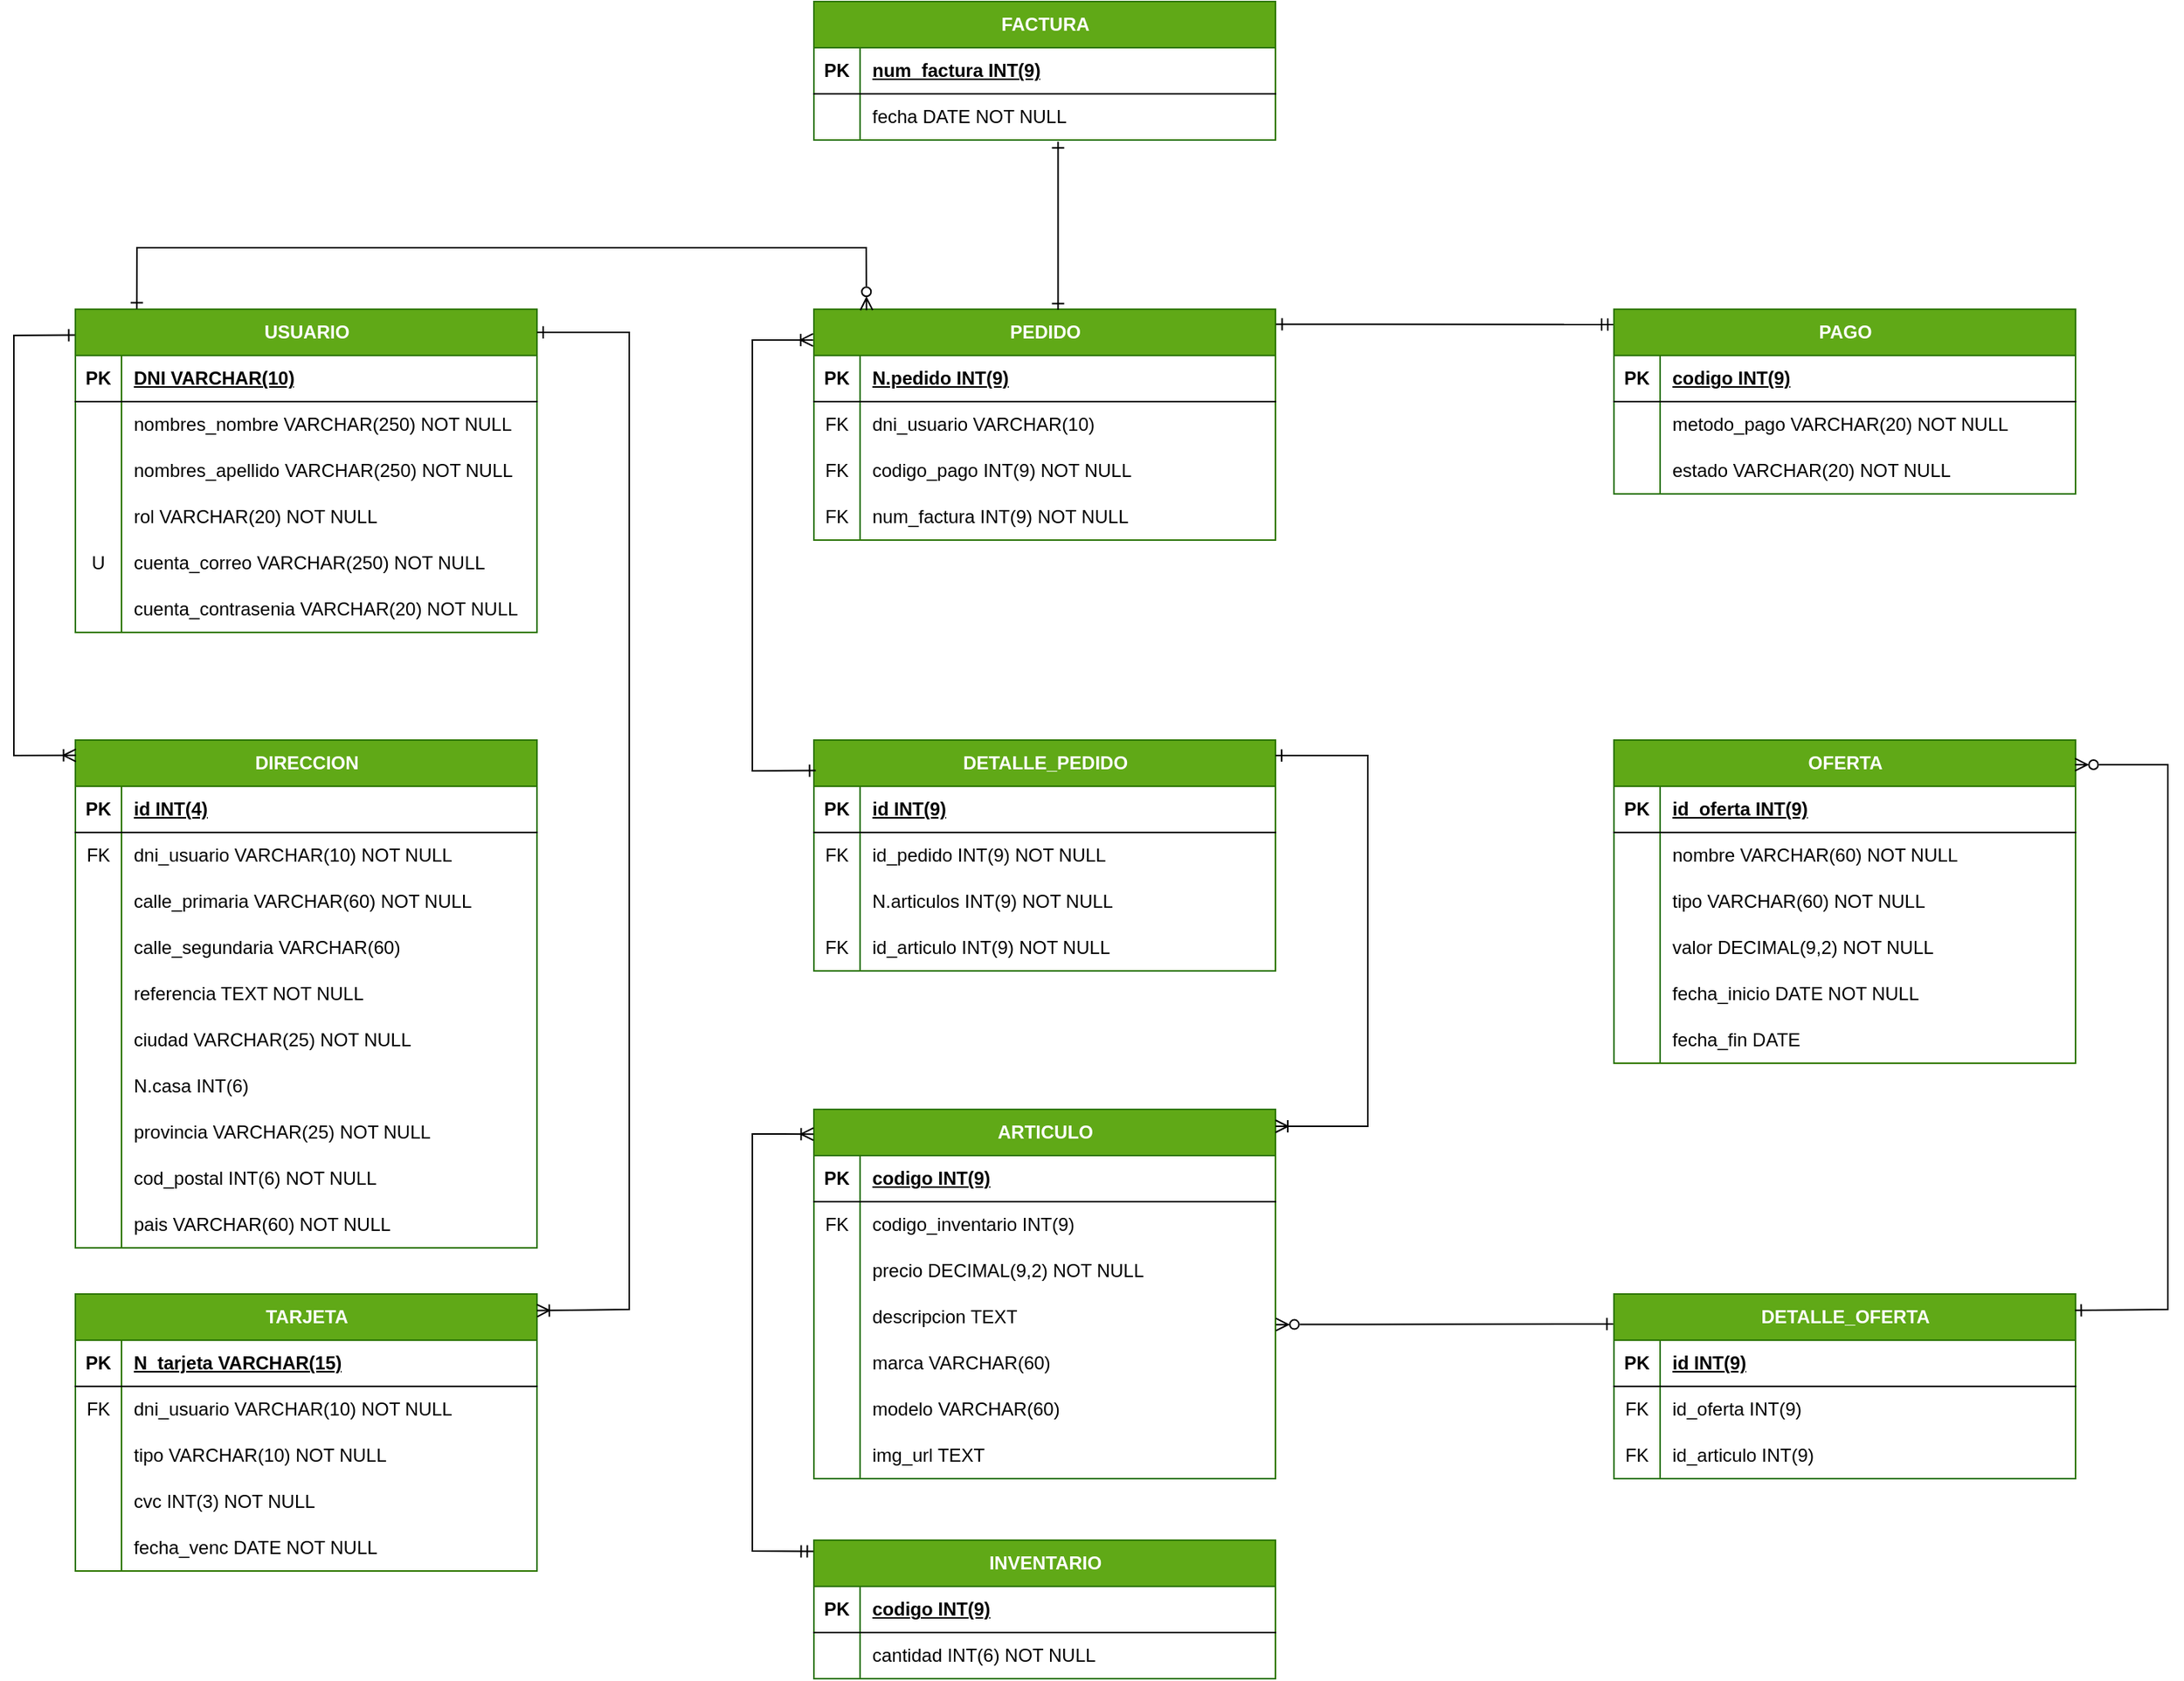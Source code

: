 <mxfile version="25.0.2">
  <diagram name="Página-1" id="4tjzcl8b31vcFAdzVoLT">
    <mxGraphModel dx="473" dy="848" grid="0" gridSize="10" guides="1" tooltips="1" connect="1" arrows="1" fold="1" page="0" pageScale="1" pageWidth="827" pageHeight="1169" math="0" shadow="0">
      <root>
        <mxCell id="0" />
        <mxCell id="1" parent="0" />
        <mxCell id="NopwZ5FgJAuz48SMtdm1-2" value="USUARIO" style="shape=table;startSize=30;container=1;collapsible=1;childLayout=tableLayout;fixedRows=1;rowLines=0;fontStyle=1;align=center;resizeLast=1;html=1;fillColor=#60a917;fontColor=#ffffff;strokeColor=#2D7600;" parent="1" vertex="1">
          <mxGeometry x="80" y="80" width="300" height="210" as="geometry" />
        </mxCell>
        <mxCell id="NopwZ5FgJAuz48SMtdm1-3" value="" style="shape=tableRow;horizontal=0;startSize=0;swimlaneHead=0;swimlaneBody=0;fillColor=none;collapsible=0;dropTarget=0;points=[[0,0.5],[1,0.5]];portConstraint=eastwest;top=0;left=0;right=0;bottom=1;" parent="NopwZ5FgJAuz48SMtdm1-2" vertex="1">
          <mxGeometry y="30" width="300" height="30" as="geometry" />
        </mxCell>
        <mxCell id="NopwZ5FgJAuz48SMtdm1-4" value="PK" style="shape=partialRectangle;connectable=0;fillColor=none;top=0;left=0;bottom=0;right=0;fontStyle=1;overflow=hidden;whiteSpace=wrap;html=1;" parent="NopwZ5FgJAuz48SMtdm1-3" vertex="1">
          <mxGeometry width="30" height="30" as="geometry">
            <mxRectangle width="30" height="30" as="alternateBounds" />
          </mxGeometry>
        </mxCell>
        <mxCell id="NopwZ5FgJAuz48SMtdm1-5" value="DNI VARCHAR(10)" style="shape=partialRectangle;connectable=0;fillColor=none;top=0;left=0;bottom=0;right=0;align=left;spacingLeft=6;fontStyle=5;overflow=hidden;whiteSpace=wrap;html=1;" parent="NopwZ5FgJAuz48SMtdm1-3" vertex="1">
          <mxGeometry x="30" width="270" height="30" as="geometry">
            <mxRectangle width="270" height="30" as="alternateBounds" />
          </mxGeometry>
        </mxCell>
        <mxCell id="NopwZ5FgJAuz48SMtdm1-6" value="" style="shape=tableRow;horizontal=0;startSize=0;swimlaneHead=0;swimlaneBody=0;fillColor=none;collapsible=0;dropTarget=0;points=[[0,0.5],[1,0.5]];portConstraint=eastwest;top=0;left=0;right=0;bottom=0;" parent="NopwZ5FgJAuz48SMtdm1-2" vertex="1">
          <mxGeometry y="60" width="300" height="30" as="geometry" />
        </mxCell>
        <mxCell id="NopwZ5FgJAuz48SMtdm1-7" value="" style="shape=partialRectangle;connectable=0;fillColor=none;top=0;left=0;bottom=0;right=0;editable=1;overflow=hidden;whiteSpace=wrap;html=1;" parent="NopwZ5FgJAuz48SMtdm1-6" vertex="1">
          <mxGeometry width="30" height="30" as="geometry">
            <mxRectangle width="30" height="30" as="alternateBounds" />
          </mxGeometry>
        </mxCell>
        <mxCell id="NopwZ5FgJAuz48SMtdm1-8" value="nombres_nombre VARCHAR(250) NOT NULL" style="shape=partialRectangle;connectable=0;fillColor=none;top=0;left=0;bottom=0;right=0;align=left;spacingLeft=6;overflow=hidden;whiteSpace=wrap;html=1;" parent="NopwZ5FgJAuz48SMtdm1-6" vertex="1">
          <mxGeometry x="30" width="270" height="30" as="geometry">
            <mxRectangle width="270" height="30" as="alternateBounds" />
          </mxGeometry>
        </mxCell>
        <mxCell id="NopwZ5FgJAuz48SMtdm1-9" value="" style="shape=tableRow;horizontal=0;startSize=0;swimlaneHead=0;swimlaneBody=0;fillColor=none;collapsible=0;dropTarget=0;points=[[0,0.5],[1,0.5]];portConstraint=eastwest;top=0;left=0;right=0;bottom=0;" parent="NopwZ5FgJAuz48SMtdm1-2" vertex="1">
          <mxGeometry y="90" width="300" height="30" as="geometry" />
        </mxCell>
        <mxCell id="NopwZ5FgJAuz48SMtdm1-10" value="" style="shape=partialRectangle;connectable=0;fillColor=none;top=0;left=0;bottom=0;right=0;editable=1;overflow=hidden;whiteSpace=wrap;html=1;" parent="NopwZ5FgJAuz48SMtdm1-9" vertex="1">
          <mxGeometry width="30" height="30" as="geometry">
            <mxRectangle width="30" height="30" as="alternateBounds" />
          </mxGeometry>
        </mxCell>
        <mxCell id="NopwZ5FgJAuz48SMtdm1-11" value="nombres_apellido VARCHAR(250) NOT NULL" style="shape=partialRectangle;connectable=0;fillColor=none;top=0;left=0;bottom=0;right=0;align=left;spacingLeft=6;overflow=hidden;whiteSpace=wrap;html=1;" parent="NopwZ5FgJAuz48SMtdm1-9" vertex="1">
          <mxGeometry x="30" width="270" height="30" as="geometry">
            <mxRectangle width="270" height="30" as="alternateBounds" />
          </mxGeometry>
        </mxCell>
        <mxCell id="NopwZ5FgJAuz48SMtdm1-12" value="" style="shape=tableRow;horizontal=0;startSize=0;swimlaneHead=0;swimlaneBody=0;fillColor=none;collapsible=0;dropTarget=0;points=[[0,0.5],[1,0.5]];portConstraint=eastwest;top=0;left=0;right=0;bottom=0;" parent="NopwZ5FgJAuz48SMtdm1-2" vertex="1">
          <mxGeometry y="120" width="300" height="30" as="geometry" />
        </mxCell>
        <mxCell id="NopwZ5FgJAuz48SMtdm1-13" value="" style="shape=partialRectangle;connectable=0;fillColor=none;top=0;left=0;bottom=0;right=0;editable=1;overflow=hidden;whiteSpace=wrap;html=1;" parent="NopwZ5FgJAuz48SMtdm1-12" vertex="1">
          <mxGeometry width="30" height="30" as="geometry">
            <mxRectangle width="30" height="30" as="alternateBounds" />
          </mxGeometry>
        </mxCell>
        <mxCell id="NopwZ5FgJAuz48SMtdm1-14" value="rol VARCHAR(20) NOT NULL" style="shape=partialRectangle;connectable=0;fillColor=none;top=0;left=0;bottom=0;right=0;align=left;spacingLeft=6;overflow=hidden;whiteSpace=wrap;html=1;" parent="NopwZ5FgJAuz48SMtdm1-12" vertex="1">
          <mxGeometry x="30" width="270" height="30" as="geometry">
            <mxRectangle width="270" height="30" as="alternateBounds" />
          </mxGeometry>
        </mxCell>
        <mxCell id="NopwZ5FgJAuz48SMtdm1-15" style="shape=tableRow;horizontal=0;startSize=0;swimlaneHead=0;swimlaneBody=0;fillColor=none;collapsible=0;dropTarget=0;points=[[0,0.5],[1,0.5]];portConstraint=eastwest;top=0;left=0;right=0;bottom=0;" parent="NopwZ5FgJAuz48SMtdm1-2" vertex="1">
          <mxGeometry y="150" width="300" height="30" as="geometry" />
        </mxCell>
        <mxCell id="NopwZ5FgJAuz48SMtdm1-16" value="U" style="shape=partialRectangle;connectable=0;fillColor=none;top=0;left=0;bottom=0;right=0;editable=1;overflow=hidden;whiteSpace=wrap;html=1;" parent="NopwZ5FgJAuz48SMtdm1-15" vertex="1">
          <mxGeometry width="30" height="30" as="geometry">
            <mxRectangle width="30" height="30" as="alternateBounds" />
          </mxGeometry>
        </mxCell>
        <mxCell id="NopwZ5FgJAuz48SMtdm1-17" value="cuenta_correo VARCHAR(250) NOT NULL" style="shape=partialRectangle;connectable=0;fillColor=none;top=0;left=0;bottom=0;right=0;align=left;spacingLeft=6;overflow=hidden;whiteSpace=wrap;html=1;" parent="NopwZ5FgJAuz48SMtdm1-15" vertex="1">
          <mxGeometry x="30" width="270" height="30" as="geometry">
            <mxRectangle width="270" height="30" as="alternateBounds" />
          </mxGeometry>
        </mxCell>
        <mxCell id="NopwZ5FgJAuz48SMtdm1-18" style="shape=tableRow;horizontal=0;startSize=0;swimlaneHead=0;swimlaneBody=0;fillColor=none;collapsible=0;dropTarget=0;points=[[0,0.5],[1,0.5]];portConstraint=eastwest;top=0;left=0;right=0;bottom=0;" parent="NopwZ5FgJAuz48SMtdm1-2" vertex="1">
          <mxGeometry y="180" width="300" height="30" as="geometry" />
        </mxCell>
        <mxCell id="NopwZ5FgJAuz48SMtdm1-19" style="shape=partialRectangle;connectable=0;fillColor=none;top=0;left=0;bottom=0;right=0;editable=1;overflow=hidden;whiteSpace=wrap;html=1;" parent="NopwZ5FgJAuz48SMtdm1-18" vertex="1">
          <mxGeometry width="30" height="30" as="geometry">
            <mxRectangle width="30" height="30" as="alternateBounds" />
          </mxGeometry>
        </mxCell>
        <mxCell id="NopwZ5FgJAuz48SMtdm1-20" value="cuenta_contrasenia VARCHAR(20) NOT NULL" style="shape=partialRectangle;connectable=0;fillColor=none;top=0;left=0;bottom=0;right=0;align=left;spacingLeft=6;overflow=hidden;whiteSpace=wrap;html=1;" parent="NopwZ5FgJAuz48SMtdm1-18" vertex="1">
          <mxGeometry x="30" width="270" height="30" as="geometry">
            <mxRectangle width="270" height="30" as="alternateBounds" />
          </mxGeometry>
        </mxCell>
        <mxCell id="NopwZ5FgJAuz48SMtdm1-21" value="DIRECCION" style="shape=table;startSize=30;container=1;collapsible=1;childLayout=tableLayout;fixedRows=1;rowLines=0;fontStyle=1;align=center;resizeLast=1;html=1;fillColor=#60a917;fontColor=#ffffff;strokeColor=#2D7600;" parent="1" vertex="1">
          <mxGeometry x="80" y="360" width="300" height="330" as="geometry" />
        </mxCell>
        <mxCell id="NopwZ5FgJAuz48SMtdm1-22" value="" style="shape=tableRow;horizontal=0;startSize=0;swimlaneHead=0;swimlaneBody=0;fillColor=none;collapsible=0;dropTarget=0;points=[[0,0.5],[1,0.5]];portConstraint=eastwest;top=0;left=0;right=0;bottom=1;" parent="NopwZ5FgJAuz48SMtdm1-21" vertex="1">
          <mxGeometry y="30" width="300" height="30" as="geometry" />
        </mxCell>
        <mxCell id="NopwZ5FgJAuz48SMtdm1-23" value="PK" style="shape=partialRectangle;connectable=0;fillColor=none;top=0;left=0;bottom=0;right=0;fontStyle=1;overflow=hidden;whiteSpace=wrap;html=1;" parent="NopwZ5FgJAuz48SMtdm1-22" vertex="1">
          <mxGeometry width="30" height="30" as="geometry">
            <mxRectangle width="30" height="30" as="alternateBounds" />
          </mxGeometry>
        </mxCell>
        <mxCell id="NopwZ5FgJAuz48SMtdm1-24" value="id INT(4)" style="shape=partialRectangle;connectable=0;fillColor=none;top=0;left=0;bottom=0;right=0;align=left;spacingLeft=6;fontStyle=5;overflow=hidden;whiteSpace=wrap;html=1;" parent="NopwZ5FgJAuz48SMtdm1-22" vertex="1">
          <mxGeometry x="30" width="270" height="30" as="geometry">
            <mxRectangle width="270" height="30" as="alternateBounds" />
          </mxGeometry>
        </mxCell>
        <mxCell id="2L0vZapzPiJmp6uBg-cb-206" style="shape=tableRow;horizontal=0;startSize=0;swimlaneHead=0;swimlaneBody=0;fillColor=none;collapsible=0;dropTarget=0;points=[[0,0.5],[1,0.5]];portConstraint=eastwest;top=0;left=0;right=0;bottom=0;" parent="NopwZ5FgJAuz48SMtdm1-21" vertex="1">
          <mxGeometry y="60" width="300" height="30" as="geometry" />
        </mxCell>
        <mxCell id="2L0vZapzPiJmp6uBg-cb-207" value="FK" style="shape=partialRectangle;connectable=0;fillColor=none;top=0;left=0;bottom=0;right=0;editable=1;overflow=hidden;whiteSpace=wrap;html=1;" parent="2L0vZapzPiJmp6uBg-cb-206" vertex="1">
          <mxGeometry width="30" height="30" as="geometry">
            <mxRectangle width="30" height="30" as="alternateBounds" />
          </mxGeometry>
        </mxCell>
        <mxCell id="2L0vZapzPiJmp6uBg-cb-208" value="dni_usuario VARCHAR(10) NOT NULL" style="shape=partialRectangle;connectable=0;fillColor=none;top=0;left=0;bottom=0;right=0;align=left;spacingLeft=6;overflow=hidden;whiteSpace=wrap;html=1;" parent="2L0vZapzPiJmp6uBg-cb-206" vertex="1">
          <mxGeometry x="30" width="270" height="30" as="geometry">
            <mxRectangle width="270" height="30" as="alternateBounds" />
          </mxGeometry>
        </mxCell>
        <mxCell id="NopwZ5FgJAuz48SMtdm1-25" value="" style="shape=tableRow;horizontal=0;startSize=0;swimlaneHead=0;swimlaneBody=0;fillColor=none;collapsible=0;dropTarget=0;points=[[0,0.5],[1,0.5]];portConstraint=eastwest;top=0;left=0;right=0;bottom=0;" parent="NopwZ5FgJAuz48SMtdm1-21" vertex="1">
          <mxGeometry y="90" width="300" height="30" as="geometry" />
        </mxCell>
        <mxCell id="NopwZ5FgJAuz48SMtdm1-26" value="" style="shape=partialRectangle;connectable=0;fillColor=none;top=0;left=0;bottom=0;right=0;editable=1;overflow=hidden;whiteSpace=wrap;html=1;" parent="NopwZ5FgJAuz48SMtdm1-25" vertex="1">
          <mxGeometry width="30" height="30" as="geometry">
            <mxRectangle width="30" height="30" as="alternateBounds" />
          </mxGeometry>
        </mxCell>
        <mxCell id="NopwZ5FgJAuz48SMtdm1-27" value="calle_primaria VARCHAR(60) NOT NULL" style="shape=partialRectangle;connectable=0;fillColor=none;top=0;left=0;bottom=0;right=0;align=left;spacingLeft=6;overflow=hidden;whiteSpace=wrap;html=1;" parent="NopwZ5FgJAuz48SMtdm1-25" vertex="1">
          <mxGeometry x="30" width="270" height="30" as="geometry">
            <mxRectangle width="270" height="30" as="alternateBounds" />
          </mxGeometry>
        </mxCell>
        <mxCell id="NopwZ5FgJAuz48SMtdm1-28" value="" style="shape=tableRow;horizontal=0;startSize=0;swimlaneHead=0;swimlaneBody=0;fillColor=none;collapsible=0;dropTarget=0;points=[[0,0.5],[1,0.5]];portConstraint=eastwest;top=0;left=0;right=0;bottom=0;" parent="NopwZ5FgJAuz48SMtdm1-21" vertex="1">
          <mxGeometry y="120" width="300" height="30" as="geometry" />
        </mxCell>
        <mxCell id="NopwZ5FgJAuz48SMtdm1-29" value="" style="shape=partialRectangle;connectable=0;fillColor=none;top=0;left=0;bottom=0;right=0;editable=1;overflow=hidden;whiteSpace=wrap;html=1;" parent="NopwZ5FgJAuz48SMtdm1-28" vertex="1">
          <mxGeometry width="30" height="30" as="geometry">
            <mxRectangle width="30" height="30" as="alternateBounds" />
          </mxGeometry>
        </mxCell>
        <mxCell id="NopwZ5FgJAuz48SMtdm1-30" value="calle_segundaria VARCHAR(60)" style="shape=partialRectangle;connectable=0;fillColor=none;top=0;left=0;bottom=0;right=0;align=left;spacingLeft=6;overflow=hidden;whiteSpace=wrap;html=1;" parent="NopwZ5FgJAuz48SMtdm1-28" vertex="1">
          <mxGeometry x="30" width="270" height="30" as="geometry">
            <mxRectangle width="270" height="30" as="alternateBounds" />
          </mxGeometry>
        </mxCell>
        <mxCell id="NopwZ5FgJAuz48SMtdm1-31" value="" style="shape=tableRow;horizontal=0;startSize=0;swimlaneHead=0;swimlaneBody=0;fillColor=none;collapsible=0;dropTarget=0;points=[[0,0.5],[1,0.5]];portConstraint=eastwest;top=0;left=0;right=0;bottom=0;" parent="NopwZ5FgJAuz48SMtdm1-21" vertex="1">
          <mxGeometry y="150" width="300" height="30" as="geometry" />
        </mxCell>
        <mxCell id="NopwZ5FgJAuz48SMtdm1-32" value="" style="shape=partialRectangle;connectable=0;fillColor=none;top=0;left=0;bottom=0;right=0;editable=1;overflow=hidden;whiteSpace=wrap;html=1;" parent="NopwZ5FgJAuz48SMtdm1-31" vertex="1">
          <mxGeometry width="30" height="30" as="geometry">
            <mxRectangle width="30" height="30" as="alternateBounds" />
          </mxGeometry>
        </mxCell>
        <mxCell id="NopwZ5FgJAuz48SMtdm1-33" value="referencia TEXT NOT NULL" style="shape=partialRectangle;connectable=0;fillColor=none;top=0;left=0;bottom=0;right=0;align=left;spacingLeft=6;overflow=hidden;whiteSpace=wrap;html=1;" parent="NopwZ5FgJAuz48SMtdm1-31" vertex="1">
          <mxGeometry x="30" width="270" height="30" as="geometry">
            <mxRectangle width="270" height="30" as="alternateBounds" />
          </mxGeometry>
        </mxCell>
        <mxCell id="NopwZ5FgJAuz48SMtdm1-34" style="shape=tableRow;horizontal=0;startSize=0;swimlaneHead=0;swimlaneBody=0;fillColor=none;collapsible=0;dropTarget=0;points=[[0,0.5],[1,0.5]];portConstraint=eastwest;top=0;left=0;right=0;bottom=0;" parent="NopwZ5FgJAuz48SMtdm1-21" vertex="1">
          <mxGeometry y="180" width="300" height="30" as="geometry" />
        </mxCell>
        <mxCell id="NopwZ5FgJAuz48SMtdm1-35" style="shape=partialRectangle;connectable=0;fillColor=none;top=0;left=0;bottom=0;right=0;editable=1;overflow=hidden;whiteSpace=wrap;html=1;" parent="NopwZ5FgJAuz48SMtdm1-34" vertex="1">
          <mxGeometry width="30" height="30" as="geometry">
            <mxRectangle width="30" height="30" as="alternateBounds" />
          </mxGeometry>
        </mxCell>
        <mxCell id="NopwZ5FgJAuz48SMtdm1-36" value="ciudad VARCHAR(25) NOT NULL" style="shape=partialRectangle;connectable=0;fillColor=none;top=0;left=0;bottom=0;right=0;align=left;spacingLeft=6;overflow=hidden;whiteSpace=wrap;html=1;" parent="NopwZ5FgJAuz48SMtdm1-34" vertex="1">
          <mxGeometry x="30" width="270" height="30" as="geometry">
            <mxRectangle width="270" height="30" as="alternateBounds" />
          </mxGeometry>
        </mxCell>
        <mxCell id="NopwZ5FgJAuz48SMtdm1-37" style="shape=tableRow;horizontal=0;startSize=0;swimlaneHead=0;swimlaneBody=0;fillColor=none;collapsible=0;dropTarget=0;points=[[0,0.5],[1,0.5]];portConstraint=eastwest;top=0;left=0;right=0;bottom=0;" parent="NopwZ5FgJAuz48SMtdm1-21" vertex="1">
          <mxGeometry y="210" width="300" height="30" as="geometry" />
        </mxCell>
        <mxCell id="NopwZ5FgJAuz48SMtdm1-38" style="shape=partialRectangle;connectable=0;fillColor=none;top=0;left=0;bottom=0;right=0;editable=1;overflow=hidden;whiteSpace=wrap;html=1;" parent="NopwZ5FgJAuz48SMtdm1-37" vertex="1">
          <mxGeometry width="30" height="30" as="geometry">
            <mxRectangle width="30" height="30" as="alternateBounds" />
          </mxGeometry>
        </mxCell>
        <mxCell id="NopwZ5FgJAuz48SMtdm1-39" value="N.casa INT(6)" style="shape=partialRectangle;connectable=0;fillColor=none;top=0;left=0;bottom=0;right=0;align=left;spacingLeft=6;overflow=hidden;whiteSpace=wrap;html=1;" parent="NopwZ5FgJAuz48SMtdm1-37" vertex="1">
          <mxGeometry x="30" width="270" height="30" as="geometry">
            <mxRectangle width="270" height="30" as="alternateBounds" />
          </mxGeometry>
        </mxCell>
        <mxCell id="2L0vZapzPiJmp6uBg-cb-7" style="shape=tableRow;horizontal=0;startSize=0;swimlaneHead=0;swimlaneBody=0;fillColor=none;collapsible=0;dropTarget=0;points=[[0,0.5],[1,0.5]];portConstraint=eastwest;top=0;left=0;right=0;bottom=0;" parent="NopwZ5FgJAuz48SMtdm1-21" vertex="1">
          <mxGeometry y="240" width="300" height="30" as="geometry" />
        </mxCell>
        <mxCell id="2L0vZapzPiJmp6uBg-cb-8" style="shape=partialRectangle;connectable=0;fillColor=none;top=0;left=0;bottom=0;right=0;editable=1;overflow=hidden;whiteSpace=wrap;html=1;" parent="2L0vZapzPiJmp6uBg-cb-7" vertex="1">
          <mxGeometry width="30" height="30" as="geometry">
            <mxRectangle width="30" height="30" as="alternateBounds" />
          </mxGeometry>
        </mxCell>
        <mxCell id="2L0vZapzPiJmp6uBg-cb-9" value="provincia VARCHAR(25) NOT NULL" style="shape=partialRectangle;connectable=0;fillColor=none;top=0;left=0;bottom=0;right=0;align=left;spacingLeft=6;overflow=hidden;whiteSpace=wrap;html=1;" parent="2L0vZapzPiJmp6uBg-cb-7" vertex="1">
          <mxGeometry x="30" width="270" height="30" as="geometry">
            <mxRectangle width="270" height="30" as="alternateBounds" />
          </mxGeometry>
        </mxCell>
        <mxCell id="2L0vZapzPiJmp6uBg-cb-10" style="shape=tableRow;horizontal=0;startSize=0;swimlaneHead=0;swimlaneBody=0;fillColor=none;collapsible=0;dropTarget=0;points=[[0,0.5],[1,0.5]];portConstraint=eastwest;top=0;left=0;right=0;bottom=0;" parent="NopwZ5FgJAuz48SMtdm1-21" vertex="1">
          <mxGeometry y="270" width="300" height="30" as="geometry" />
        </mxCell>
        <mxCell id="2L0vZapzPiJmp6uBg-cb-11" style="shape=partialRectangle;connectable=0;fillColor=none;top=0;left=0;bottom=0;right=0;editable=1;overflow=hidden;whiteSpace=wrap;html=1;" parent="2L0vZapzPiJmp6uBg-cb-10" vertex="1">
          <mxGeometry width="30" height="30" as="geometry">
            <mxRectangle width="30" height="30" as="alternateBounds" />
          </mxGeometry>
        </mxCell>
        <mxCell id="2L0vZapzPiJmp6uBg-cb-12" value="cod_postal INT(6) NOT NULL" style="shape=partialRectangle;connectable=0;fillColor=none;top=0;left=0;bottom=0;right=0;align=left;spacingLeft=6;overflow=hidden;whiteSpace=wrap;html=1;" parent="2L0vZapzPiJmp6uBg-cb-10" vertex="1">
          <mxGeometry x="30" width="270" height="30" as="geometry">
            <mxRectangle width="270" height="30" as="alternateBounds" />
          </mxGeometry>
        </mxCell>
        <mxCell id="2L0vZapzPiJmp6uBg-cb-13" style="shape=tableRow;horizontal=0;startSize=0;swimlaneHead=0;swimlaneBody=0;fillColor=none;collapsible=0;dropTarget=0;points=[[0,0.5],[1,0.5]];portConstraint=eastwest;top=0;left=0;right=0;bottom=0;" parent="NopwZ5FgJAuz48SMtdm1-21" vertex="1">
          <mxGeometry y="300" width="300" height="30" as="geometry" />
        </mxCell>
        <mxCell id="2L0vZapzPiJmp6uBg-cb-14" style="shape=partialRectangle;connectable=0;fillColor=none;top=0;left=0;bottom=0;right=0;editable=1;overflow=hidden;whiteSpace=wrap;html=1;" parent="2L0vZapzPiJmp6uBg-cb-13" vertex="1">
          <mxGeometry width="30" height="30" as="geometry">
            <mxRectangle width="30" height="30" as="alternateBounds" />
          </mxGeometry>
        </mxCell>
        <mxCell id="2L0vZapzPiJmp6uBg-cb-15" value="pais VARCHAR(60) NOT NULL" style="shape=partialRectangle;connectable=0;fillColor=none;top=0;left=0;bottom=0;right=0;align=left;spacingLeft=6;overflow=hidden;whiteSpace=wrap;html=1;" parent="2L0vZapzPiJmp6uBg-cb-13" vertex="1">
          <mxGeometry x="30" width="270" height="30" as="geometry">
            <mxRectangle width="270" height="30" as="alternateBounds" />
          </mxGeometry>
        </mxCell>
        <mxCell id="2L0vZapzPiJmp6uBg-cb-16" value="TARJETA" style="shape=table;startSize=30;container=1;collapsible=1;childLayout=tableLayout;fixedRows=1;rowLines=0;fontStyle=1;align=center;resizeLast=1;html=1;fillColor=#60a917;fontColor=#ffffff;strokeColor=#2D7600;" parent="1" vertex="1">
          <mxGeometry x="80" y="720" width="300" height="180" as="geometry" />
        </mxCell>
        <mxCell id="2L0vZapzPiJmp6uBg-cb-17" value="" style="shape=tableRow;horizontal=0;startSize=0;swimlaneHead=0;swimlaneBody=0;fillColor=none;collapsible=0;dropTarget=0;points=[[0,0.5],[1,0.5]];portConstraint=eastwest;top=0;left=0;right=0;bottom=1;" parent="2L0vZapzPiJmp6uBg-cb-16" vertex="1">
          <mxGeometry y="30" width="300" height="30" as="geometry" />
        </mxCell>
        <mxCell id="2L0vZapzPiJmp6uBg-cb-18" value="PK" style="shape=partialRectangle;connectable=0;fillColor=none;top=0;left=0;bottom=0;right=0;fontStyle=1;overflow=hidden;whiteSpace=wrap;html=1;" parent="2L0vZapzPiJmp6uBg-cb-17" vertex="1">
          <mxGeometry width="30" height="30" as="geometry">
            <mxRectangle width="30" height="30" as="alternateBounds" />
          </mxGeometry>
        </mxCell>
        <mxCell id="2L0vZapzPiJmp6uBg-cb-19" value="N_tarjeta VARCHAR(15)" style="shape=partialRectangle;connectable=0;fillColor=none;top=0;left=0;bottom=0;right=0;align=left;spacingLeft=6;fontStyle=5;overflow=hidden;whiteSpace=wrap;html=1;" parent="2L0vZapzPiJmp6uBg-cb-17" vertex="1">
          <mxGeometry x="30" width="270" height="30" as="geometry">
            <mxRectangle width="270" height="30" as="alternateBounds" />
          </mxGeometry>
        </mxCell>
        <mxCell id="2L0vZapzPiJmp6uBg-cb-209" style="shape=tableRow;horizontal=0;startSize=0;swimlaneHead=0;swimlaneBody=0;fillColor=none;collapsible=0;dropTarget=0;points=[[0,0.5],[1,0.5]];portConstraint=eastwest;top=0;left=0;right=0;bottom=0;" parent="2L0vZapzPiJmp6uBg-cb-16" vertex="1">
          <mxGeometry y="60" width="300" height="30" as="geometry" />
        </mxCell>
        <mxCell id="2L0vZapzPiJmp6uBg-cb-210" value="FK" style="shape=partialRectangle;connectable=0;fillColor=none;top=0;left=0;bottom=0;right=0;editable=1;overflow=hidden;whiteSpace=wrap;html=1;" parent="2L0vZapzPiJmp6uBg-cb-209" vertex="1">
          <mxGeometry width="30" height="30" as="geometry">
            <mxRectangle width="30" height="30" as="alternateBounds" />
          </mxGeometry>
        </mxCell>
        <mxCell id="2L0vZapzPiJmp6uBg-cb-211" value="dni_usuario VARCHAR(10) NOT NULL" style="shape=partialRectangle;connectable=0;fillColor=none;top=0;left=0;bottom=0;right=0;align=left;spacingLeft=6;overflow=hidden;whiteSpace=wrap;html=1;" parent="2L0vZapzPiJmp6uBg-cb-209" vertex="1">
          <mxGeometry x="30" width="270" height="30" as="geometry">
            <mxRectangle width="270" height="30" as="alternateBounds" />
          </mxGeometry>
        </mxCell>
        <mxCell id="2L0vZapzPiJmp6uBg-cb-20" value="" style="shape=tableRow;horizontal=0;startSize=0;swimlaneHead=0;swimlaneBody=0;fillColor=none;collapsible=0;dropTarget=0;points=[[0,0.5],[1,0.5]];portConstraint=eastwest;top=0;left=0;right=0;bottom=0;" parent="2L0vZapzPiJmp6uBg-cb-16" vertex="1">
          <mxGeometry y="90" width="300" height="30" as="geometry" />
        </mxCell>
        <mxCell id="2L0vZapzPiJmp6uBg-cb-21" value="" style="shape=partialRectangle;connectable=0;fillColor=none;top=0;left=0;bottom=0;right=0;editable=1;overflow=hidden;whiteSpace=wrap;html=1;" parent="2L0vZapzPiJmp6uBg-cb-20" vertex="1">
          <mxGeometry width="30" height="30" as="geometry">
            <mxRectangle width="30" height="30" as="alternateBounds" />
          </mxGeometry>
        </mxCell>
        <mxCell id="2L0vZapzPiJmp6uBg-cb-22" value="tipo VARCHAR(10) NOT NULL" style="shape=partialRectangle;connectable=0;fillColor=none;top=0;left=0;bottom=0;right=0;align=left;spacingLeft=6;overflow=hidden;whiteSpace=wrap;html=1;" parent="2L0vZapzPiJmp6uBg-cb-20" vertex="1">
          <mxGeometry x="30" width="270" height="30" as="geometry">
            <mxRectangle width="270" height="30" as="alternateBounds" />
          </mxGeometry>
        </mxCell>
        <mxCell id="2L0vZapzPiJmp6uBg-cb-23" value="" style="shape=tableRow;horizontal=0;startSize=0;swimlaneHead=0;swimlaneBody=0;fillColor=none;collapsible=0;dropTarget=0;points=[[0,0.5],[1,0.5]];portConstraint=eastwest;top=0;left=0;right=0;bottom=0;" parent="2L0vZapzPiJmp6uBg-cb-16" vertex="1">
          <mxGeometry y="120" width="300" height="30" as="geometry" />
        </mxCell>
        <mxCell id="2L0vZapzPiJmp6uBg-cb-24" value="" style="shape=partialRectangle;connectable=0;fillColor=none;top=0;left=0;bottom=0;right=0;editable=1;overflow=hidden;whiteSpace=wrap;html=1;" parent="2L0vZapzPiJmp6uBg-cb-23" vertex="1">
          <mxGeometry width="30" height="30" as="geometry">
            <mxRectangle width="30" height="30" as="alternateBounds" />
          </mxGeometry>
        </mxCell>
        <mxCell id="2L0vZapzPiJmp6uBg-cb-25" value="cvc INT(3) NOT NULL" style="shape=partialRectangle;connectable=0;fillColor=none;top=0;left=0;bottom=0;right=0;align=left;spacingLeft=6;overflow=hidden;whiteSpace=wrap;html=1;" parent="2L0vZapzPiJmp6uBg-cb-23" vertex="1">
          <mxGeometry x="30" width="270" height="30" as="geometry">
            <mxRectangle width="270" height="30" as="alternateBounds" />
          </mxGeometry>
        </mxCell>
        <mxCell id="2L0vZapzPiJmp6uBg-cb-26" value="" style="shape=tableRow;horizontal=0;startSize=0;swimlaneHead=0;swimlaneBody=0;fillColor=none;collapsible=0;dropTarget=0;points=[[0,0.5],[1,0.5]];portConstraint=eastwest;top=0;left=0;right=0;bottom=0;" parent="2L0vZapzPiJmp6uBg-cb-16" vertex="1">
          <mxGeometry y="150" width="300" height="30" as="geometry" />
        </mxCell>
        <mxCell id="2L0vZapzPiJmp6uBg-cb-27" value="" style="shape=partialRectangle;connectable=0;fillColor=none;top=0;left=0;bottom=0;right=0;editable=1;overflow=hidden;whiteSpace=wrap;html=1;" parent="2L0vZapzPiJmp6uBg-cb-26" vertex="1">
          <mxGeometry width="30" height="30" as="geometry">
            <mxRectangle width="30" height="30" as="alternateBounds" />
          </mxGeometry>
        </mxCell>
        <mxCell id="2L0vZapzPiJmp6uBg-cb-28" value="fecha_venc DATE NOT NULL" style="shape=partialRectangle;connectable=0;fillColor=none;top=0;left=0;bottom=0;right=0;align=left;spacingLeft=6;overflow=hidden;whiteSpace=wrap;html=1;" parent="2L0vZapzPiJmp6uBg-cb-26" vertex="1">
          <mxGeometry x="30" width="270" height="30" as="geometry">
            <mxRectangle width="270" height="30" as="alternateBounds" />
          </mxGeometry>
        </mxCell>
        <mxCell id="2L0vZapzPiJmp6uBg-cb-44" value="" style="endArrow=ERone;html=1;rounded=0;endFill=0;startArrow=ERoneToMany;startFill=0;exitX=0.001;exitY=0.03;exitDx=0;exitDy=0;entryX=-0.001;entryY=0.08;entryDx=0;entryDy=0;entryPerimeter=0;exitPerimeter=0;" parent="1" source="NopwZ5FgJAuz48SMtdm1-21" target="NopwZ5FgJAuz48SMtdm1-2" edge="1">
          <mxGeometry width="50" height="50" relative="1" as="geometry">
            <mxPoint x="-60" y="260" as="sourcePoint" />
            <mxPoint x="-60" y="335" as="targetPoint" />
            <Array as="points">
              <mxPoint x="40" y="370" />
              <mxPoint x="40" y="97" />
            </Array>
          </mxGeometry>
        </mxCell>
        <mxCell id="2L0vZapzPiJmp6uBg-cb-45" value="" style="endArrow=ERone;html=1;rounded=0;endFill=0;startArrow=ERoneToMany;startFill=0;exitX=1;exitY=0.06;exitDx=0;exitDy=0;exitPerimeter=0;" parent="1" source="2L0vZapzPiJmp6uBg-cb-16" edge="1">
          <mxGeometry width="50" height="50" relative="1" as="geometry">
            <mxPoint x="90" y="380" as="sourcePoint" />
            <mxPoint x="380" y="95" as="targetPoint" />
            <Array as="points">
              <mxPoint x="440" y="730" />
              <mxPoint x="440" y="95" />
            </Array>
          </mxGeometry>
        </mxCell>
        <mxCell id="2L0vZapzPiJmp6uBg-cb-46" value="PEDIDO" style="shape=table;startSize=30;container=1;collapsible=1;childLayout=tableLayout;fixedRows=1;rowLines=0;fontStyle=1;align=center;resizeLast=1;html=1;fillColor=#60a917;fontColor=#ffffff;strokeColor=#2D7600;" parent="1" vertex="1">
          <mxGeometry x="560" y="80" width="300" height="150" as="geometry" />
        </mxCell>
        <mxCell id="2L0vZapzPiJmp6uBg-cb-47" value="" style="shape=tableRow;horizontal=0;startSize=0;swimlaneHead=0;swimlaneBody=0;fillColor=none;collapsible=0;dropTarget=0;points=[[0,0.5],[1,0.5]];portConstraint=eastwest;top=0;left=0;right=0;bottom=1;" parent="2L0vZapzPiJmp6uBg-cb-46" vertex="1">
          <mxGeometry y="30" width="300" height="30" as="geometry" />
        </mxCell>
        <mxCell id="2L0vZapzPiJmp6uBg-cb-48" value="PK" style="shape=partialRectangle;connectable=0;fillColor=none;top=0;left=0;bottom=0;right=0;fontStyle=1;overflow=hidden;whiteSpace=wrap;html=1;" parent="2L0vZapzPiJmp6uBg-cb-47" vertex="1">
          <mxGeometry width="30" height="30" as="geometry">
            <mxRectangle width="30" height="30" as="alternateBounds" />
          </mxGeometry>
        </mxCell>
        <mxCell id="2L0vZapzPiJmp6uBg-cb-49" value="N.pedido INT(9)" style="shape=partialRectangle;connectable=0;fillColor=none;top=0;left=0;bottom=0;right=0;align=left;spacingLeft=6;fontStyle=5;overflow=hidden;whiteSpace=wrap;html=1;" parent="2L0vZapzPiJmp6uBg-cb-47" vertex="1">
          <mxGeometry x="30" width="270" height="30" as="geometry">
            <mxRectangle width="270" height="30" as="alternateBounds" />
          </mxGeometry>
        </mxCell>
        <mxCell id="2L0vZapzPiJmp6uBg-cb-50" value="" style="shape=tableRow;horizontal=0;startSize=0;swimlaneHead=0;swimlaneBody=0;fillColor=none;collapsible=0;dropTarget=0;points=[[0,0.5],[1,0.5]];portConstraint=eastwest;top=0;left=0;right=0;bottom=0;" parent="2L0vZapzPiJmp6uBg-cb-46" vertex="1">
          <mxGeometry y="60" width="300" height="30" as="geometry" />
        </mxCell>
        <mxCell id="2L0vZapzPiJmp6uBg-cb-51" value="FK" style="shape=partialRectangle;connectable=0;fillColor=none;top=0;left=0;bottom=0;right=0;editable=1;overflow=hidden;whiteSpace=wrap;html=1;" parent="2L0vZapzPiJmp6uBg-cb-50" vertex="1">
          <mxGeometry width="30" height="30" as="geometry">
            <mxRectangle width="30" height="30" as="alternateBounds" />
          </mxGeometry>
        </mxCell>
        <mxCell id="2L0vZapzPiJmp6uBg-cb-52" value="dni_usuario VARCHAR(10)&amp;nbsp;" style="shape=partialRectangle;connectable=0;fillColor=none;top=0;left=0;bottom=0;right=0;align=left;spacingLeft=6;overflow=hidden;whiteSpace=wrap;html=1;" parent="2L0vZapzPiJmp6uBg-cb-50" vertex="1">
          <mxGeometry x="30" width="270" height="30" as="geometry">
            <mxRectangle width="270" height="30" as="alternateBounds" />
          </mxGeometry>
        </mxCell>
        <mxCell id="2L0vZapzPiJmp6uBg-cb-186" style="shape=tableRow;horizontal=0;startSize=0;swimlaneHead=0;swimlaneBody=0;fillColor=none;collapsible=0;dropTarget=0;points=[[0,0.5],[1,0.5]];portConstraint=eastwest;top=0;left=0;right=0;bottom=0;" parent="2L0vZapzPiJmp6uBg-cb-46" vertex="1">
          <mxGeometry y="90" width="300" height="30" as="geometry" />
        </mxCell>
        <mxCell id="2L0vZapzPiJmp6uBg-cb-187" value="FK" style="shape=partialRectangle;connectable=0;fillColor=none;top=0;left=0;bottom=0;right=0;editable=1;overflow=hidden;whiteSpace=wrap;html=1;" parent="2L0vZapzPiJmp6uBg-cb-186" vertex="1">
          <mxGeometry width="30" height="30" as="geometry">
            <mxRectangle width="30" height="30" as="alternateBounds" />
          </mxGeometry>
        </mxCell>
        <mxCell id="2L0vZapzPiJmp6uBg-cb-188" value="codigo_pago INT(9) NOT NULL" style="shape=partialRectangle;connectable=0;fillColor=none;top=0;left=0;bottom=0;right=0;align=left;spacingLeft=6;overflow=hidden;whiteSpace=wrap;html=1;" parent="2L0vZapzPiJmp6uBg-cb-186" vertex="1">
          <mxGeometry x="30" width="270" height="30" as="geometry">
            <mxRectangle width="270" height="30" as="alternateBounds" />
          </mxGeometry>
        </mxCell>
        <mxCell id="2L0vZapzPiJmp6uBg-cb-200" style="shape=tableRow;horizontal=0;startSize=0;swimlaneHead=0;swimlaneBody=0;fillColor=none;collapsible=0;dropTarget=0;points=[[0,0.5],[1,0.5]];portConstraint=eastwest;top=0;left=0;right=0;bottom=0;" parent="2L0vZapzPiJmp6uBg-cb-46" vertex="1">
          <mxGeometry y="120" width="300" height="30" as="geometry" />
        </mxCell>
        <mxCell id="2L0vZapzPiJmp6uBg-cb-201" value="FK" style="shape=partialRectangle;connectable=0;fillColor=none;top=0;left=0;bottom=0;right=0;editable=1;overflow=hidden;whiteSpace=wrap;html=1;" parent="2L0vZapzPiJmp6uBg-cb-200" vertex="1">
          <mxGeometry width="30" height="30" as="geometry">
            <mxRectangle width="30" height="30" as="alternateBounds" />
          </mxGeometry>
        </mxCell>
        <mxCell id="2L0vZapzPiJmp6uBg-cb-202" value="num_factura INT(9) NOT NULL" style="shape=partialRectangle;connectable=0;fillColor=none;top=0;left=0;bottom=0;right=0;align=left;spacingLeft=6;overflow=hidden;whiteSpace=wrap;html=1;" parent="2L0vZapzPiJmp6uBg-cb-200" vertex="1">
          <mxGeometry x="30" width="270" height="30" as="geometry">
            <mxRectangle width="270" height="30" as="alternateBounds" />
          </mxGeometry>
        </mxCell>
        <mxCell id="2L0vZapzPiJmp6uBg-cb-62" value="" style="endArrow=ERone;html=1;rounded=0;endFill=0;startArrow=ERzeroToMany;startFill=0;exitX=0.114;exitY=0.004;exitDx=0;exitDy=0;exitPerimeter=0;entryX=0.133;entryY=-0.001;entryDx=0;entryDy=0;entryPerimeter=0;" parent="1" source="2L0vZapzPiJmp6uBg-cb-46" target="NopwZ5FgJAuz48SMtdm1-2" edge="1">
          <mxGeometry width="50" height="50" relative="1" as="geometry">
            <mxPoint x="584" y="32" as="sourcePoint" />
            <mxPoint x="180" y="40" as="targetPoint" />
            <Array as="points">
              <mxPoint x="594" y="40" />
              <mxPoint x="120" y="40" />
            </Array>
          </mxGeometry>
        </mxCell>
        <mxCell id="2L0vZapzPiJmp6uBg-cb-63" value="DETALLE_PEDIDO" style="shape=table;startSize=30;container=1;collapsible=1;childLayout=tableLayout;fixedRows=1;rowLines=0;fontStyle=1;align=center;resizeLast=1;html=1;fillColor=#60a917;fontColor=#ffffff;strokeColor=#2D7600;" parent="1" vertex="1">
          <mxGeometry x="560" y="360" width="300" height="150" as="geometry" />
        </mxCell>
        <mxCell id="2L0vZapzPiJmp6uBg-cb-64" value="" style="shape=tableRow;horizontal=0;startSize=0;swimlaneHead=0;swimlaneBody=0;fillColor=none;collapsible=0;dropTarget=0;points=[[0,0.5],[1,0.5]];portConstraint=eastwest;top=0;left=0;right=0;bottom=1;" parent="2L0vZapzPiJmp6uBg-cb-63" vertex="1">
          <mxGeometry y="30" width="300" height="30" as="geometry" />
        </mxCell>
        <mxCell id="2L0vZapzPiJmp6uBg-cb-65" value="PK" style="shape=partialRectangle;connectable=0;fillColor=none;top=0;left=0;bottom=0;right=0;fontStyle=1;overflow=hidden;whiteSpace=wrap;html=1;" parent="2L0vZapzPiJmp6uBg-cb-64" vertex="1">
          <mxGeometry width="30" height="30" as="geometry">
            <mxRectangle width="30" height="30" as="alternateBounds" />
          </mxGeometry>
        </mxCell>
        <mxCell id="2L0vZapzPiJmp6uBg-cb-66" value="id INT(9)" style="shape=partialRectangle;connectable=0;fillColor=none;top=0;left=0;bottom=0;right=0;align=left;spacingLeft=6;fontStyle=5;overflow=hidden;whiteSpace=wrap;html=1;" parent="2L0vZapzPiJmp6uBg-cb-64" vertex="1">
          <mxGeometry x="30" width="270" height="30" as="geometry">
            <mxRectangle width="270" height="30" as="alternateBounds" />
          </mxGeometry>
        </mxCell>
        <mxCell id="2L0vZapzPiJmp6uBg-cb-67" value="" style="shape=tableRow;horizontal=0;startSize=0;swimlaneHead=0;swimlaneBody=0;fillColor=none;collapsible=0;dropTarget=0;points=[[0,0.5],[1,0.5]];portConstraint=eastwest;top=0;left=0;right=0;bottom=0;" parent="2L0vZapzPiJmp6uBg-cb-63" vertex="1">
          <mxGeometry y="60" width="300" height="30" as="geometry" />
        </mxCell>
        <mxCell id="2L0vZapzPiJmp6uBg-cb-68" value="FK" style="shape=partialRectangle;connectable=0;fillColor=none;top=0;left=0;bottom=0;right=0;editable=1;overflow=hidden;whiteSpace=wrap;html=1;" parent="2L0vZapzPiJmp6uBg-cb-67" vertex="1">
          <mxGeometry width="30" height="30" as="geometry">
            <mxRectangle width="30" height="30" as="alternateBounds" />
          </mxGeometry>
        </mxCell>
        <mxCell id="2L0vZapzPiJmp6uBg-cb-69" value="id_pedido INT(9) NOT NULL" style="shape=partialRectangle;connectable=0;fillColor=none;top=0;left=0;bottom=0;right=0;align=left;spacingLeft=6;overflow=hidden;whiteSpace=wrap;html=1;" parent="2L0vZapzPiJmp6uBg-cb-67" vertex="1">
          <mxGeometry x="30" width="270" height="30" as="geometry">
            <mxRectangle width="270" height="30" as="alternateBounds" />
          </mxGeometry>
        </mxCell>
        <mxCell id="2L0vZapzPiJmp6uBg-cb-70" value="" style="shape=tableRow;horizontal=0;startSize=0;swimlaneHead=0;swimlaneBody=0;fillColor=none;collapsible=0;dropTarget=0;points=[[0,0.5],[1,0.5]];portConstraint=eastwest;top=0;left=0;right=0;bottom=0;" parent="2L0vZapzPiJmp6uBg-cb-63" vertex="1">
          <mxGeometry y="90" width="300" height="30" as="geometry" />
        </mxCell>
        <mxCell id="2L0vZapzPiJmp6uBg-cb-71" value="" style="shape=partialRectangle;connectable=0;fillColor=none;top=0;left=0;bottom=0;right=0;editable=1;overflow=hidden;whiteSpace=wrap;html=1;" parent="2L0vZapzPiJmp6uBg-cb-70" vertex="1">
          <mxGeometry width="30" height="30" as="geometry">
            <mxRectangle width="30" height="30" as="alternateBounds" />
          </mxGeometry>
        </mxCell>
        <mxCell id="2L0vZapzPiJmp6uBg-cb-72" value="N.articulos INT(9) NOT NULL" style="shape=partialRectangle;connectable=0;fillColor=none;top=0;left=0;bottom=0;right=0;align=left;spacingLeft=6;overflow=hidden;whiteSpace=wrap;html=1;" parent="2L0vZapzPiJmp6uBg-cb-70" vertex="1">
          <mxGeometry x="30" width="270" height="30" as="geometry">
            <mxRectangle width="270" height="30" as="alternateBounds" />
          </mxGeometry>
        </mxCell>
        <mxCell id="2L0vZapzPiJmp6uBg-cb-73" value="" style="shape=tableRow;horizontal=0;startSize=0;swimlaneHead=0;swimlaneBody=0;fillColor=none;collapsible=0;dropTarget=0;points=[[0,0.5],[1,0.5]];portConstraint=eastwest;top=0;left=0;right=0;bottom=0;" parent="2L0vZapzPiJmp6uBg-cb-63" vertex="1">
          <mxGeometry y="120" width="300" height="30" as="geometry" />
        </mxCell>
        <mxCell id="2L0vZapzPiJmp6uBg-cb-74" value="FK" style="shape=partialRectangle;connectable=0;fillColor=none;top=0;left=0;bottom=0;right=0;editable=1;overflow=hidden;whiteSpace=wrap;html=1;" parent="2L0vZapzPiJmp6uBg-cb-73" vertex="1">
          <mxGeometry width="30" height="30" as="geometry">
            <mxRectangle width="30" height="30" as="alternateBounds" />
          </mxGeometry>
        </mxCell>
        <mxCell id="2L0vZapzPiJmp6uBg-cb-75" value="id_articulo INT(9) NOT NULL" style="shape=partialRectangle;connectable=0;fillColor=none;top=0;left=0;bottom=0;right=0;align=left;spacingLeft=6;overflow=hidden;whiteSpace=wrap;html=1;" parent="2L0vZapzPiJmp6uBg-cb-73" vertex="1">
          <mxGeometry x="30" width="270" height="30" as="geometry">
            <mxRectangle width="270" height="30" as="alternateBounds" />
          </mxGeometry>
        </mxCell>
        <mxCell id="2L0vZapzPiJmp6uBg-cb-82" value="" style="endArrow=ERoneToMany;html=1;rounded=0;startArrow=ERone;startFill=0;endFill=0;entryX=-0.002;entryY=0.133;entryDx=0;entryDy=0;exitX=0.004;exitY=0.132;exitDx=0;exitDy=0;exitPerimeter=0;entryPerimeter=0;" parent="1" source="2L0vZapzPiJmp6uBg-cb-63" target="2L0vZapzPiJmp6uBg-cb-46" edge="1">
          <mxGeometry width="50" height="50" relative="1" as="geometry">
            <mxPoint x="500" y="400" as="sourcePoint" />
            <mxPoint x="500" y="260" as="targetPoint" />
            <Array as="points">
              <mxPoint x="520" y="380" />
              <mxPoint x="520" y="100" />
            </Array>
          </mxGeometry>
        </mxCell>
        <mxCell id="2L0vZapzPiJmp6uBg-cb-83" value="ARTICULO" style="shape=table;startSize=30;container=1;collapsible=1;childLayout=tableLayout;fixedRows=1;rowLines=0;fontStyle=1;align=center;resizeLast=1;html=1;fillColor=#60a917;fontColor=#ffffff;strokeColor=#2D7600;" parent="1" vertex="1">
          <mxGeometry x="560" y="600" width="300" height="240" as="geometry" />
        </mxCell>
        <mxCell id="2L0vZapzPiJmp6uBg-cb-84" value="" style="shape=tableRow;horizontal=0;startSize=0;swimlaneHead=0;swimlaneBody=0;fillColor=none;collapsible=0;dropTarget=0;points=[[0,0.5],[1,0.5]];portConstraint=eastwest;top=0;left=0;right=0;bottom=1;" parent="2L0vZapzPiJmp6uBg-cb-83" vertex="1">
          <mxGeometry y="30" width="300" height="30" as="geometry" />
        </mxCell>
        <mxCell id="2L0vZapzPiJmp6uBg-cb-85" value="PK" style="shape=partialRectangle;connectable=0;fillColor=none;top=0;left=0;bottom=0;right=0;fontStyle=1;overflow=hidden;whiteSpace=wrap;html=1;" parent="2L0vZapzPiJmp6uBg-cb-84" vertex="1">
          <mxGeometry width="30" height="30" as="geometry">
            <mxRectangle width="30" height="30" as="alternateBounds" />
          </mxGeometry>
        </mxCell>
        <mxCell id="2L0vZapzPiJmp6uBg-cb-86" value="codigo INT(9)" style="shape=partialRectangle;connectable=0;fillColor=none;top=0;left=0;bottom=0;right=0;align=left;spacingLeft=6;fontStyle=5;overflow=hidden;whiteSpace=wrap;html=1;" parent="2L0vZapzPiJmp6uBg-cb-84" vertex="1">
          <mxGeometry x="30" width="270" height="30" as="geometry">
            <mxRectangle width="270" height="30" as="alternateBounds" />
          </mxGeometry>
        </mxCell>
        <mxCell id="iv71TmZA8Eq6pFBqqWce-1" style="shape=tableRow;horizontal=0;startSize=0;swimlaneHead=0;swimlaneBody=0;fillColor=none;collapsible=0;dropTarget=0;points=[[0,0.5],[1,0.5]];portConstraint=eastwest;top=0;left=0;right=0;bottom=0;" vertex="1" parent="2L0vZapzPiJmp6uBg-cb-83">
          <mxGeometry y="60" width="300" height="30" as="geometry" />
        </mxCell>
        <mxCell id="iv71TmZA8Eq6pFBqqWce-2" value="FK" style="shape=partialRectangle;connectable=0;fillColor=none;top=0;left=0;bottom=0;right=0;editable=1;overflow=hidden;whiteSpace=wrap;html=1;" vertex="1" parent="iv71TmZA8Eq6pFBqqWce-1">
          <mxGeometry width="30" height="30" as="geometry">
            <mxRectangle width="30" height="30" as="alternateBounds" />
          </mxGeometry>
        </mxCell>
        <mxCell id="iv71TmZA8Eq6pFBqqWce-3" value="codigo_inventario INT(9)" style="shape=partialRectangle;connectable=0;fillColor=none;top=0;left=0;bottom=0;right=0;align=left;spacingLeft=6;overflow=hidden;whiteSpace=wrap;html=1;" vertex="1" parent="iv71TmZA8Eq6pFBqqWce-1">
          <mxGeometry x="30" width="270" height="30" as="geometry">
            <mxRectangle width="270" height="30" as="alternateBounds" />
          </mxGeometry>
        </mxCell>
        <mxCell id="2L0vZapzPiJmp6uBg-cb-87" value="" style="shape=tableRow;horizontal=0;startSize=0;swimlaneHead=0;swimlaneBody=0;fillColor=none;collapsible=0;dropTarget=0;points=[[0,0.5],[1,0.5]];portConstraint=eastwest;top=0;left=0;right=0;bottom=0;" parent="2L0vZapzPiJmp6uBg-cb-83" vertex="1">
          <mxGeometry y="90" width="300" height="30" as="geometry" />
        </mxCell>
        <mxCell id="2L0vZapzPiJmp6uBg-cb-88" value="" style="shape=partialRectangle;connectable=0;fillColor=none;top=0;left=0;bottom=0;right=0;editable=1;overflow=hidden;whiteSpace=wrap;html=1;" parent="2L0vZapzPiJmp6uBg-cb-87" vertex="1">
          <mxGeometry width="30" height="30" as="geometry">
            <mxRectangle width="30" height="30" as="alternateBounds" />
          </mxGeometry>
        </mxCell>
        <mxCell id="2L0vZapzPiJmp6uBg-cb-89" value="precio DECIMAL(9,2) NOT NULL" style="shape=partialRectangle;connectable=0;fillColor=none;top=0;left=0;bottom=0;right=0;align=left;spacingLeft=6;overflow=hidden;whiteSpace=wrap;html=1;" parent="2L0vZapzPiJmp6uBg-cb-87" vertex="1">
          <mxGeometry x="30" width="270" height="30" as="geometry">
            <mxRectangle width="270" height="30" as="alternateBounds" />
          </mxGeometry>
        </mxCell>
        <mxCell id="2L0vZapzPiJmp6uBg-cb-90" value="" style="shape=tableRow;horizontal=0;startSize=0;swimlaneHead=0;swimlaneBody=0;fillColor=none;collapsible=0;dropTarget=0;points=[[0,0.5],[1,0.5]];portConstraint=eastwest;top=0;left=0;right=0;bottom=0;" parent="2L0vZapzPiJmp6uBg-cb-83" vertex="1">
          <mxGeometry y="120" width="300" height="30" as="geometry" />
        </mxCell>
        <mxCell id="2L0vZapzPiJmp6uBg-cb-91" value="" style="shape=partialRectangle;connectable=0;fillColor=none;top=0;left=0;bottom=0;right=0;editable=1;overflow=hidden;whiteSpace=wrap;html=1;" parent="2L0vZapzPiJmp6uBg-cb-90" vertex="1">
          <mxGeometry width="30" height="30" as="geometry">
            <mxRectangle width="30" height="30" as="alternateBounds" />
          </mxGeometry>
        </mxCell>
        <mxCell id="2L0vZapzPiJmp6uBg-cb-92" value="descripcion TEXT" style="shape=partialRectangle;connectable=0;fillColor=none;top=0;left=0;bottom=0;right=0;align=left;spacingLeft=6;overflow=hidden;whiteSpace=wrap;html=1;" parent="2L0vZapzPiJmp6uBg-cb-90" vertex="1">
          <mxGeometry x="30" width="270" height="30" as="geometry">
            <mxRectangle width="270" height="30" as="alternateBounds" />
          </mxGeometry>
        </mxCell>
        <mxCell id="2L0vZapzPiJmp6uBg-cb-93" value="" style="shape=tableRow;horizontal=0;startSize=0;swimlaneHead=0;swimlaneBody=0;fillColor=none;collapsible=0;dropTarget=0;points=[[0,0.5],[1,0.5]];portConstraint=eastwest;top=0;left=0;right=0;bottom=0;" parent="2L0vZapzPiJmp6uBg-cb-83" vertex="1">
          <mxGeometry y="150" width="300" height="30" as="geometry" />
        </mxCell>
        <mxCell id="2L0vZapzPiJmp6uBg-cb-94" value="" style="shape=partialRectangle;connectable=0;fillColor=none;top=0;left=0;bottom=0;right=0;editable=1;overflow=hidden;whiteSpace=wrap;html=1;" parent="2L0vZapzPiJmp6uBg-cb-93" vertex="1">
          <mxGeometry width="30" height="30" as="geometry">
            <mxRectangle width="30" height="30" as="alternateBounds" />
          </mxGeometry>
        </mxCell>
        <mxCell id="2L0vZapzPiJmp6uBg-cb-95" value="marca VARCHAR(60)" style="shape=partialRectangle;connectable=0;fillColor=none;top=0;left=0;bottom=0;right=0;align=left;spacingLeft=6;overflow=hidden;whiteSpace=wrap;html=1;" parent="2L0vZapzPiJmp6uBg-cb-93" vertex="1">
          <mxGeometry x="30" width="270" height="30" as="geometry">
            <mxRectangle width="270" height="30" as="alternateBounds" />
          </mxGeometry>
        </mxCell>
        <mxCell id="2L0vZapzPiJmp6uBg-cb-96" style="shape=tableRow;horizontal=0;startSize=0;swimlaneHead=0;swimlaneBody=0;fillColor=none;collapsible=0;dropTarget=0;points=[[0,0.5],[1,0.5]];portConstraint=eastwest;top=0;left=0;right=0;bottom=0;" parent="2L0vZapzPiJmp6uBg-cb-83" vertex="1">
          <mxGeometry y="180" width="300" height="30" as="geometry" />
        </mxCell>
        <mxCell id="2L0vZapzPiJmp6uBg-cb-97" style="shape=partialRectangle;connectable=0;fillColor=none;top=0;left=0;bottom=0;right=0;editable=1;overflow=hidden;whiteSpace=wrap;html=1;" parent="2L0vZapzPiJmp6uBg-cb-96" vertex="1">
          <mxGeometry width="30" height="30" as="geometry">
            <mxRectangle width="30" height="30" as="alternateBounds" />
          </mxGeometry>
        </mxCell>
        <mxCell id="2L0vZapzPiJmp6uBg-cb-98" value="modelo VARCHAR(60)" style="shape=partialRectangle;connectable=0;fillColor=none;top=0;left=0;bottom=0;right=0;align=left;spacingLeft=6;overflow=hidden;whiteSpace=wrap;html=1;" parent="2L0vZapzPiJmp6uBg-cb-96" vertex="1">
          <mxGeometry x="30" width="270" height="30" as="geometry">
            <mxRectangle width="270" height="30" as="alternateBounds" />
          </mxGeometry>
        </mxCell>
        <mxCell id="2L0vZapzPiJmp6uBg-cb-99" style="shape=tableRow;horizontal=0;startSize=0;swimlaneHead=0;swimlaneBody=0;fillColor=none;collapsible=0;dropTarget=0;points=[[0,0.5],[1,0.5]];portConstraint=eastwest;top=0;left=0;right=0;bottom=0;" parent="2L0vZapzPiJmp6uBg-cb-83" vertex="1">
          <mxGeometry y="210" width="300" height="30" as="geometry" />
        </mxCell>
        <mxCell id="2L0vZapzPiJmp6uBg-cb-100" style="shape=partialRectangle;connectable=0;fillColor=none;top=0;left=0;bottom=0;right=0;editable=1;overflow=hidden;whiteSpace=wrap;html=1;" parent="2L0vZapzPiJmp6uBg-cb-99" vertex="1">
          <mxGeometry width="30" height="30" as="geometry">
            <mxRectangle width="30" height="30" as="alternateBounds" />
          </mxGeometry>
        </mxCell>
        <mxCell id="2L0vZapzPiJmp6uBg-cb-101" value="img_url TEXT" style="shape=partialRectangle;connectable=0;fillColor=none;top=0;left=0;bottom=0;right=0;align=left;spacingLeft=6;overflow=hidden;whiteSpace=wrap;html=1;" parent="2L0vZapzPiJmp6uBg-cb-99" vertex="1">
          <mxGeometry x="30" width="270" height="30" as="geometry">
            <mxRectangle width="270" height="30" as="alternateBounds" />
          </mxGeometry>
        </mxCell>
        <mxCell id="2L0vZapzPiJmp6uBg-cb-105" value="" style="endArrow=ERone;html=1;rounded=0;endFill=0;startArrow=ERoneToMany;startFill=0;" parent="1" edge="1">
          <mxGeometry width="50" height="50" relative="1" as="geometry">
            <mxPoint x="860" y="611" as="sourcePoint" />
            <mxPoint x="860" y="370" as="targetPoint" />
            <Array as="points">
              <mxPoint x="920" y="611" />
              <mxPoint x="920" y="370" />
            </Array>
          </mxGeometry>
        </mxCell>
        <mxCell id="2L0vZapzPiJmp6uBg-cb-109" value="INVENTARIO" style="shape=table;startSize=30;container=1;collapsible=1;childLayout=tableLayout;fixedRows=1;rowLines=0;fontStyle=1;align=center;resizeLast=1;html=1;fillColor=#60a917;fontColor=#ffffff;strokeColor=#2D7600;" parent="1" vertex="1">
          <mxGeometry x="560" y="880" width="300" height="90" as="geometry" />
        </mxCell>
        <mxCell id="2L0vZapzPiJmp6uBg-cb-110" value="" style="shape=tableRow;horizontal=0;startSize=0;swimlaneHead=0;swimlaneBody=0;fillColor=none;collapsible=0;dropTarget=0;points=[[0,0.5],[1,0.5]];portConstraint=eastwest;top=0;left=0;right=0;bottom=1;" parent="2L0vZapzPiJmp6uBg-cb-109" vertex="1">
          <mxGeometry y="30" width="300" height="30" as="geometry" />
        </mxCell>
        <mxCell id="2L0vZapzPiJmp6uBg-cb-111" value="PK" style="shape=partialRectangle;connectable=0;fillColor=none;top=0;left=0;bottom=0;right=0;fontStyle=1;overflow=hidden;whiteSpace=wrap;html=1;" parent="2L0vZapzPiJmp6uBg-cb-110" vertex="1">
          <mxGeometry width="30" height="30" as="geometry">
            <mxRectangle width="30" height="30" as="alternateBounds" />
          </mxGeometry>
        </mxCell>
        <mxCell id="2L0vZapzPiJmp6uBg-cb-112" value="codigo INT(9)" style="shape=partialRectangle;connectable=0;fillColor=none;top=0;left=0;bottom=0;right=0;align=left;spacingLeft=6;fontStyle=5;overflow=hidden;whiteSpace=wrap;html=1;" parent="2L0vZapzPiJmp6uBg-cb-110" vertex="1">
          <mxGeometry x="30" width="270" height="30" as="geometry">
            <mxRectangle width="270" height="30" as="alternateBounds" />
          </mxGeometry>
        </mxCell>
        <mxCell id="2L0vZapzPiJmp6uBg-cb-116" value="" style="shape=tableRow;horizontal=0;startSize=0;swimlaneHead=0;swimlaneBody=0;fillColor=none;collapsible=0;dropTarget=0;points=[[0,0.5],[1,0.5]];portConstraint=eastwest;top=0;left=0;right=0;bottom=0;" parent="2L0vZapzPiJmp6uBg-cb-109" vertex="1">
          <mxGeometry y="60" width="300" height="30" as="geometry" />
        </mxCell>
        <mxCell id="2L0vZapzPiJmp6uBg-cb-117" value="" style="shape=partialRectangle;connectable=0;fillColor=none;top=0;left=0;bottom=0;right=0;editable=1;overflow=hidden;whiteSpace=wrap;html=1;" parent="2L0vZapzPiJmp6uBg-cb-116" vertex="1">
          <mxGeometry width="30" height="30" as="geometry">
            <mxRectangle width="30" height="30" as="alternateBounds" />
          </mxGeometry>
        </mxCell>
        <mxCell id="2L0vZapzPiJmp6uBg-cb-118" value="cantidad INT(6) NOT NULL" style="shape=partialRectangle;connectable=0;fillColor=none;top=0;left=0;bottom=0;right=0;align=left;spacingLeft=6;overflow=hidden;whiteSpace=wrap;html=1;" parent="2L0vZapzPiJmp6uBg-cb-116" vertex="1">
          <mxGeometry x="30" width="270" height="30" as="geometry">
            <mxRectangle width="270" height="30" as="alternateBounds" />
          </mxGeometry>
        </mxCell>
        <mxCell id="2L0vZapzPiJmp6uBg-cb-129" value="" style="endArrow=ERmandOne;html=1;rounded=0;endFill=0;startArrow=ERoneToMany;startFill=0;exitX=-0.001;exitY=0.067;exitDx=0;exitDy=0;exitPerimeter=0;entryX=-0.001;entryY=0.081;entryDx=0;entryDy=0;entryPerimeter=0;" parent="1" source="2L0vZapzPiJmp6uBg-cb-83" target="2L0vZapzPiJmp6uBg-cb-109" edge="1">
          <mxGeometry width="50" height="50" relative="1" as="geometry">
            <mxPoint x="540" y="620" as="sourcePoint" />
            <mxPoint x="560" y="848" as="targetPoint" />
            <Array as="points">
              <mxPoint x="520" y="616" />
              <mxPoint x="520" y="887" />
            </Array>
          </mxGeometry>
        </mxCell>
        <mxCell id="2L0vZapzPiJmp6uBg-cb-130" value="OFERTA" style="shape=table;startSize=30;container=1;collapsible=1;childLayout=tableLayout;fixedRows=1;rowLines=0;fontStyle=1;align=center;resizeLast=1;html=1;fillColor=#60a917;fontColor=#ffffff;strokeColor=#2D7600;" parent="1" vertex="1">
          <mxGeometry x="1080" y="360" width="300" height="210" as="geometry" />
        </mxCell>
        <mxCell id="2L0vZapzPiJmp6uBg-cb-131" value="" style="shape=tableRow;horizontal=0;startSize=0;swimlaneHead=0;swimlaneBody=0;fillColor=none;collapsible=0;dropTarget=0;points=[[0,0.5],[1,0.5]];portConstraint=eastwest;top=0;left=0;right=0;bottom=1;" parent="2L0vZapzPiJmp6uBg-cb-130" vertex="1">
          <mxGeometry y="30" width="300" height="30" as="geometry" />
        </mxCell>
        <mxCell id="2L0vZapzPiJmp6uBg-cb-132" value="PK" style="shape=partialRectangle;connectable=0;fillColor=none;top=0;left=0;bottom=0;right=0;fontStyle=1;overflow=hidden;whiteSpace=wrap;html=1;" parent="2L0vZapzPiJmp6uBg-cb-131" vertex="1">
          <mxGeometry width="30" height="30" as="geometry">
            <mxRectangle width="30" height="30" as="alternateBounds" />
          </mxGeometry>
        </mxCell>
        <mxCell id="2L0vZapzPiJmp6uBg-cb-133" value="id_oferta INT(9)" style="shape=partialRectangle;connectable=0;fillColor=none;top=0;left=0;bottom=0;right=0;align=left;spacingLeft=6;fontStyle=5;overflow=hidden;whiteSpace=wrap;html=1;" parent="2L0vZapzPiJmp6uBg-cb-131" vertex="1">
          <mxGeometry x="30" width="270" height="30" as="geometry">
            <mxRectangle width="270" height="30" as="alternateBounds" />
          </mxGeometry>
        </mxCell>
        <mxCell id="2L0vZapzPiJmp6uBg-cb-134" value="" style="shape=tableRow;horizontal=0;startSize=0;swimlaneHead=0;swimlaneBody=0;fillColor=none;collapsible=0;dropTarget=0;points=[[0,0.5],[1,0.5]];portConstraint=eastwest;top=0;left=0;right=0;bottom=0;" parent="2L0vZapzPiJmp6uBg-cb-130" vertex="1">
          <mxGeometry y="60" width="300" height="30" as="geometry" />
        </mxCell>
        <mxCell id="2L0vZapzPiJmp6uBg-cb-135" value="" style="shape=partialRectangle;connectable=0;fillColor=none;top=0;left=0;bottom=0;right=0;editable=1;overflow=hidden;whiteSpace=wrap;html=1;" parent="2L0vZapzPiJmp6uBg-cb-134" vertex="1">
          <mxGeometry width="30" height="30" as="geometry">
            <mxRectangle width="30" height="30" as="alternateBounds" />
          </mxGeometry>
        </mxCell>
        <mxCell id="2L0vZapzPiJmp6uBg-cb-136" value="nombre VARCHAR(60) NOT NULL" style="shape=partialRectangle;connectable=0;fillColor=none;top=0;left=0;bottom=0;right=0;align=left;spacingLeft=6;overflow=hidden;whiteSpace=wrap;html=1;" parent="2L0vZapzPiJmp6uBg-cb-134" vertex="1">
          <mxGeometry x="30" width="270" height="30" as="geometry">
            <mxRectangle width="270" height="30" as="alternateBounds" />
          </mxGeometry>
        </mxCell>
        <mxCell id="2L0vZapzPiJmp6uBg-cb-137" value="" style="shape=tableRow;horizontal=0;startSize=0;swimlaneHead=0;swimlaneBody=0;fillColor=none;collapsible=0;dropTarget=0;points=[[0,0.5],[1,0.5]];portConstraint=eastwest;top=0;left=0;right=0;bottom=0;" parent="2L0vZapzPiJmp6uBg-cb-130" vertex="1">
          <mxGeometry y="90" width="300" height="30" as="geometry" />
        </mxCell>
        <mxCell id="2L0vZapzPiJmp6uBg-cb-138" value="" style="shape=partialRectangle;connectable=0;fillColor=none;top=0;left=0;bottom=0;right=0;editable=1;overflow=hidden;whiteSpace=wrap;html=1;" parent="2L0vZapzPiJmp6uBg-cb-137" vertex="1">
          <mxGeometry width="30" height="30" as="geometry">
            <mxRectangle width="30" height="30" as="alternateBounds" />
          </mxGeometry>
        </mxCell>
        <mxCell id="2L0vZapzPiJmp6uBg-cb-139" value="tipo VARCHAR(60) NOT NULL" style="shape=partialRectangle;connectable=0;fillColor=none;top=0;left=0;bottom=0;right=0;align=left;spacingLeft=6;overflow=hidden;whiteSpace=wrap;html=1;" parent="2L0vZapzPiJmp6uBg-cb-137" vertex="1">
          <mxGeometry x="30" width="270" height="30" as="geometry">
            <mxRectangle width="270" height="30" as="alternateBounds" />
          </mxGeometry>
        </mxCell>
        <mxCell id="2L0vZapzPiJmp6uBg-cb-140" value="" style="shape=tableRow;horizontal=0;startSize=0;swimlaneHead=0;swimlaneBody=0;fillColor=none;collapsible=0;dropTarget=0;points=[[0,0.5],[1,0.5]];portConstraint=eastwest;top=0;left=0;right=0;bottom=0;" parent="2L0vZapzPiJmp6uBg-cb-130" vertex="1">
          <mxGeometry y="120" width="300" height="30" as="geometry" />
        </mxCell>
        <mxCell id="2L0vZapzPiJmp6uBg-cb-141" value="" style="shape=partialRectangle;connectable=0;fillColor=none;top=0;left=0;bottom=0;right=0;editable=1;overflow=hidden;whiteSpace=wrap;html=1;" parent="2L0vZapzPiJmp6uBg-cb-140" vertex="1">
          <mxGeometry width="30" height="30" as="geometry">
            <mxRectangle width="30" height="30" as="alternateBounds" />
          </mxGeometry>
        </mxCell>
        <mxCell id="2L0vZapzPiJmp6uBg-cb-142" value="valor DECIMAL(9,2) NOT NULL" style="shape=partialRectangle;connectable=0;fillColor=none;top=0;left=0;bottom=0;right=0;align=left;spacingLeft=6;overflow=hidden;whiteSpace=wrap;html=1;" parent="2L0vZapzPiJmp6uBg-cb-140" vertex="1">
          <mxGeometry x="30" width="270" height="30" as="geometry">
            <mxRectangle width="270" height="30" as="alternateBounds" />
          </mxGeometry>
        </mxCell>
        <mxCell id="2L0vZapzPiJmp6uBg-cb-143" style="shape=tableRow;horizontal=0;startSize=0;swimlaneHead=0;swimlaneBody=0;fillColor=none;collapsible=0;dropTarget=0;points=[[0,0.5],[1,0.5]];portConstraint=eastwest;top=0;left=0;right=0;bottom=0;" parent="2L0vZapzPiJmp6uBg-cb-130" vertex="1">
          <mxGeometry y="150" width="300" height="30" as="geometry" />
        </mxCell>
        <mxCell id="2L0vZapzPiJmp6uBg-cb-144" style="shape=partialRectangle;connectable=0;fillColor=none;top=0;left=0;bottom=0;right=0;editable=1;overflow=hidden;whiteSpace=wrap;html=1;" parent="2L0vZapzPiJmp6uBg-cb-143" vertex="1">
          <mxGeometry width="30" height="30" as="geometry">
            <mxRectangle width="30" height="30" as="alternateBounds" />
          </mxGeometry>
        </mxCell>
        <mxCell id="2L0vZapzPiJmp6uBg-cb-145" value="fecha_inicio DATE NOT NULL" style="shape=partialRectangle;connectable=0;fillColor=none;top=0;left=0;bottom=0;right=0;align=left;spacingLeft=6;overflow=hidden;whiteSpace=wrap;html=1;" parent="2L0vZapzPiJmp6uBg-cb-143" vertex="1">
          <mxGeometry x="30" width="270" height="30" as="geometry">
            <mxRectangle width="270" height="30" as="alternateBounds" />
          </mxGeometry>
        </mxCell>
        <mxCell id="2L0vZapzPiJmp6uBg-cb-146" style="shape=tableRow;horizontal=0;startSize=0;swimlaneHead=0;swimlaneBody=0;fillColor=none;collapsible=0;dropTarget=0;points=[[0,0.5],[1,0.5]];portConstraint=eastwest;top=0;left=0;right=0;bottom=0;" parent="2L0vZapzPiJmp6uBg-cb-130" vertex="1">
          <mxGeometry y="180" width="300" height="30" as="geometry" />
        </mxCell>
        <mxCell id="2L0vZapzPiJmp6uBg-cb-147" style="shape=partialRectangle;connectable=0;fillColor=none;top=0;left=0;bottom=0;right=0;editable=1;overflow=hidden;whiteSpace=wrap;html=1;" parent="2L0vZapzPiJmp6uBg-cb-146" vertex="1">
          <mxGeometry width="30" height="30" as="geometry">
            <mxRectangle width="30" height="30" as="alternateBounds" />
          </mxGeometry>
        </mxCell>
        <mxCell id="2L0vZapzPiJmp6uBg-cb-148" value="fecha_fin DATE" style="shape=partialRectangle;connectable=0;fillColor=none;top=0;left=0;bottom=0;right=0;align=left;spacingLeft=6;overflow=hidden;whiteSpace=wrap;html=1;" parent="2L0vZapzPiJmp6uBg-cb-146" vertex="1">
          <mxGeometry x="30" width="270" height="30" as="geometry">
            <mxRectangle width="270" height="30" as="alternateBounds" />
          </mxGeometry>
        </mxCell>
        <mxCell id="2L0vZapzPiJmp6uBg-cb-149" value="DETALLE_OFERTA" style="shape=table;startSize=30;container=1;collapsible=1;childLayout=tableLayout;fixedRows=1;rowLines=0;fontStyle=1;align=center;resizeLast=1;html=1;fillColor=#60a917;fontColor=#ffffff;strokeColor=#2D7600;" parent="1" vertex="1">
          <mxGeometry x="1080" y="720" width="300" height="120" as="geometry" />
        </mxCell>
        <mxCell id="2L0vZapzPiJmp6uBg-cb-150" value="" style="shape=tableRow;horizontal=0;startSize=0;swimlaneHead=0;swimlaneBody=0;fillColor=none;collapsible=0;dropTarget=0;points=[[0,0.5],[1,0.5]];portConstraint=eastwest;top=0;left=0;right=0;bottom=1;" parent="2L0vZapzPiJmp6uBg-cb-149" vertex="1">
          <mxGeometry y="30" width="300" height="30" as="geometry" />
        </mxCell>
        <mxCell id="2L0vZapzPiJmp6uBg-cb-151" value="PK" style="shape=partialRectangle;connectable=0;fillColor=none;top=0;left=0;bottom=0;right=0;fontStyle=1;overflow=hidden;whiteSpace=wrap;html=1;" parent="2L0vZapzPiJmp6uBg-cb-150" vertex="1">
          <mxGeometry width="30" height="30" as="geometry">
            <mxRectangle width="30" height="30" as="alternateBounds" />
          </mxGeometry>
        </mxCell>
        <mxCell id="2L0vZapzPiJmp6uBg-cb-152" value="id INT(9)" style="shape=partialRectangle;connectable=0;fillColor=none;top=0;left=0;bottom=0;right=0;align=left;spacingLeft=6;fontStyle=5;overflow=hidden;whiteSpace=wrap;html=1;" parent="2L0vZapzPiJmp6uBg-cb-150" vertex="1">
          <mxGeometry x="30" width="270" height="30" as="geometry">
            <mxRectangle width="270" height="30" as="alternateBounds" />
          </mxGeometry>
        </mxCell>
        <mxCell id="2L0vZapzPiJmp6uBg-cb-156" value="" style="shape=tableRow;horizontal=0;startSize=0;swimlaneHead=0;swimlaneBody=0;fillColor=none;collapsible=0;dropTarget=0;points=[[0,0.5],[1,0.5]];portConstraint=eastwest;top=0;left=0;right=0;bottom=0;" parent="2L0vZapzPiJmp6uBg-cb-149" vertex="1">
          <mxGeometry y="60" width="300" height="30" as="geometry" />
        </mxCell>
        <mxCell id="2L0vZapzPiJmp6uBg-cb-157" value="FK" style="shape=partialRectangle;connectable=0;fillColor=none;top=0;left=0;bottom=0;right=0;editable=1;overflow=hidden;whiteSpace=wrap;html=1;" parent="2L0vZapzPiJmp6uBg-cb-156" vertex="1">
          <mxGeometry width="30" height="30" as="geometry">
            <mxRectangle width="30" height="30" as="alternateBounds" />
          </mxGeometry>
        </mxCell>
        <mxCell id="2L0vZapzPiJmp6uBg-cb-158" value="id_oferta INT(9)" style="shape=partialRectangle;connectable=0;fillColor=none;top=0;left=0;bottom=0;right=0;align=left;spacingLeft=6;overflow=hidden;whiteSpace=wrap;html=1;" parent="2L0vZapzPiJmp6uBg-cb-156" vertex="1">
          <mxGeometry x="30" width="270" height="30" as="geometry">
            <mxRectangle width="270" height="30" as="alternateBounds" />
          </mxGeometry>
        </mxCell>
        <mxCell id="2L0vZapzPiJmp6uBg-cb-159" value="" style="shape=tableRow;horizontal=0;startSize=0;swimlaneHead=0;swimlaneBody=0;fillColor=none;collapsible=0;dropTarget=0;points=[[0,0.5],[1,0.5]];portConstraint=eastwest;top=0;left=0;right=0;bottom=0;" parent="2L0vZapzPiJmp6uBg-cb-149" vertex="1">
          <mxGeometry y="90" width="300" height="30" as="geometry" />
        </mxCell>
        <mxCell id="2L0vZapzPiJmp6uBg-cb-160" value="FK" style="shape=partialRectangle;connectable=0;fillColor=none;top=0;left=0;bottom=0;right=0;editable=1;overflow=hidden;whiteSpace=wrap;html=1;" parent="2L0vZapzPiJmp6uBg-cb-159" vertex="1">
          <mxGeometry width="30" height="30" as="geometry">
            <mxRectangle width="30" height="30" as="alternateBounds" />
          </mxGeometry>
        </mxCell>
        <mxCell id="2L0vZapzPiJmp6uBg-cb-161" value="id_articulo INT(9)&amp;nbsp;" style="shape=partialRectangle;connectable=0;fillColor=none;top=0;left=0;bottom=0;right=0;align=left;spacingLeft=6;overflow=hidden;whiteSpace=wrap;html=1;" parent="2L0vZapzPiJmp6uBg-cb-159" vertex="1">
          <mxGeometry x="30" width="270" height="30" as="geometry">
            <mxRectangle width="270" height="30" as="alternateBounds" />
          </mxGeometry>
        </mxCell>
        <mxCell id="2L0vZapzPiJmp6uBg-cb-162" value="" style="endArrow=ERone;html=1;rounded=0;startArrow=ERzeroToMany;startFill=0;exitX=0.999;exitY=0.076;exitDx=0;exitDy=0;exitPerimeter=0;entryX=0.999;entryY=0.089;entryDx=0;entryDy=0;entryPerimeter=0;endFill=0;" parent="1" source="2L0vZapzPiJmp6uBg-cb-130" target="2L0vZapzPiJmp6uBg-cb-149" edge="1">
          <mxGeometry width="50" height="50" relative="1" as="geometry">
            <mxPoint x="1440" y="370" as="sourcePoint" />
            <mxPoint x="1360" y="680" as="targetPoint" />
            <Array as="points">
              <mxPoint x="1440" y="376" />
              <mxPoint x="1440" y="730" />
            </Array>
          </mxGeometry>
        </mxCell>
        <mxCell id="2L0vZapzPiJmp6uBg-cb-163" value="" style="endArrow=ERzeroToMany;html=1;rounded=0;endFill=0;exitX=-0.002;exitY=0.162;exitDx=0;exitDy=0;exitPerimeter=0;startArrow=ERone;startFill=0;entryX=1.001;entryY=0.661;entryDx=0;entryDy=0;entryPerimeter=0;" parent="1" source="2L0vZapzPiJmp6uBg-cb-149" target="2L0vZapzPiJmp6uBg-cb-90" edge="1">
          <mxGeometry width="50" height="50" relative="1" as="geometry">
            <mxPoint x="1080" y="734.76" as="sourcePoint" />
            <mxPoint x="860" y="735" as="targetPoint" />
            <Array as="points" />
          </mxGeometry>
        </mxCell>
        <mxCell id="2L0vZapzPiJmp6uBg-cb-172" value="" style="endArrow=ERmandOne;html=1;rounded=0;startArrow=ERone;startFill=0;endFill=0;entryX=0;entryY=0.082;entryDx=0;entryDy=0;exitX=1.001;exitY=0.065;exitDx=0;exitDy=0;exitPerimeter=0;entryPerimeter=0;" parent="1" source="2L0vZapzPiJmp6uBg-cb-46" target="2L0vZapzPiJmp6uBg-cb-176" edge="1">
          <mxGeometry width="50" height="50" relative="1" as="geometry">
            <mxPoint x="980" y="280" as="sourcePoint" />
            <mxPoint x="1080" y="102.5" as="targetPoint" />
            <Array as="points" />
          </mxGeometry>
        </mxCell>
        <mxCell id="2L0vZapzPiJmp6uBg-cb-176" value="PAGO" style="shape=table;startSize=30;container=1;collapsible=1;childLayout=tableLayout;fixedRows=1;rowLines=0;fontStyle=1;align=center;resizeLast=1;html=1;fillColor=#60a917;fontColor=#ffffff;strokeColor=#2D7600;" parent="1" vertex="1">
          <mxGeometry x="1080" y="80" width="300" height="120" as="geometry" />
        </mxCell>
        <mxCell id="2L0vZapzPiJmp6uBg-cb-177" value="" style="shape=tableRow;horizontal=0;startSize=0;swimlaneHead=0;swimlaneBody=0;fillColor=none;collapsible=0;dropTarget=0;points=[[0,0.5],[1,0.5]];portConstraint=eastwest;top=0;left=0;right=0;bottom=1;" parent="2L0vZapzPiJmp6uBg-cb-176" vertex="1">
          <mxGeometry y="30" width="300" height="30" as="geometry" />
        </mxCell>
        <mxCell id="2L0vZapzPiJmp6uBg-cb-178" value="PK" style="shape=partialRectangle;connectable=0;fillColor=none;top=0;left=0;bottom=0;right=0;fontStyle=1;overflow=hidden;whiteSpace=wrap;html=1;" parent="2L0vZapzPiJmp6uBg-cb-177" vertex="1">
          <mxGeometry width="30" height="30" as="geometry">
            <mxRectangle width="30" height="30" as="alternateBounds" />
          </mxGeometry>
        </mxCell>
        <mxCell id="2L0vZapzPiJmp6uBg-cb-179" value="codigo INT(9)" style="shape=partialRectangle;connectable=0;fillColor=none;top=0;left=0;bottom=0;right=0;align=left;spacingLeft=6;fontStyle=5;overflow=hidden;whiteSpace=wrap;html=1;" parent="2L0vZapzPiJmp6uBg-cb-177" vertex="1">
          <mxGeometry x="30" width="270" height="30" as="geometry">
            <mxRectangle width="270" height="30" as="alternateBounds" />
          </mxGeometry>
        </mxCell>
        <mxCell id="2L0vZapzPiJmp6uBg-cb-180" value="" style="shape=tableRow;horizontal=0;startSize=0;swimlaneHead=0;swimlaneBody=0;fillColor=none;collapsible=0;dropTarget=0;points=[[0,0.5],[1,0.5]];portConstraint=eastwest;top=0;left=0;right=0;bottom=0;" parent="2L0vZapzPiJmp6uBg-cb-176" vertex="1">
          <mxGeometry y="60" width="300" height="30" as="geometry" />
        </mxCell>
        <mxCell id="2L0vZapzPiJmp6uBg-cb-181" value="" style="shape=partialRectangle;connectable=0;fillColor=none;top=0;left=0;bottom=0;right=0;editable=1;overflow=hidden;whiteSpace=wrap;html=1;" parent="2L0vZapzPiJmp6uBg-cb-180" vertex="1">
          <mxGeometry width="30" height="30" as="geometry">
            <mxRectangle width="30" height="30" as="alternateBounds" />
          </mxGeometry>
        </mxCell>
        <mxCell id="2L0vZapzPiJmp6uBg-cb-182" value="metodo_pago VARCHAR(20) NOT NULL" style="shape=partialRectangle;connectable=0;fillColor=none;top=0;left=0;bottom=0;right=0;align=left;spacingLeft=6;overflow=hidden;whiteSpace=wrap;html=1;" parent="2L0vZapzPiJmp6uBg-cb-180" vertex="1">
          <mxGeometry x="30" width="270" height="30" as="geometry">
            <mxRectangle width="270" height="30" as="alternateBounds" />
          </mxGeometry>
        </mxCell>
        <mxCell id="2L0vZapzPiJmp6uBg-cb-183" style="shape=tableRow;horizontal=0;startSize=0;swimlaneHead=0;swimlaneBody=0;fillColor=none;collapsible=0;dropTarget=0;points=[[0,0.5],[1,0.5]];portConstraint=eastwest;top=0;left=0;right=0;bottom=0;" parent="2L0vZapzPiJmp6uBg-cb-176" vertex="1">
          <mxGeometry y="90" width="300" height="30" as="geometry" />
        </mxCell>
        <mxCell id="2L0vZapzPiJmp6uBg-cb-184" style="shape=partialRectangle;connectable=0;fillColor=none;top=0;left=0;bottom=0;right=0;editable=1;overflow=hidden;whiteSpace=wrap;html=1;" parent="2L0vZapzPiJmp6uBg-cb-183" vertex="1">
          <mxGeometry width="30" height="30" as="geometry">
            <mxRectangle width="30" height="30" as="alternateBounds" />
          </mxGeometry>
        </mxCell>
        <mxCell id="2L0vZapzPiJmp6uBg-cb-185" value="estado VARCHAR(20) NOT NULL" style="shape=partialRectangle;connectable=0;fillColor=none;top=0;left=0;bottom=0;right=0;align=left;spacingLeft=6;overflow=hidden;whiteSpace=wrap;html=1;" parent="2L0vZapzPiJmp6uBg-cb-183" vertex="1">
          <mxGeometry x="30" width="270" height="30" as="geometry">
            <mxRectangle width="270" height="30" as="alternateBounds" />
          </mxGeometry>
        </mxCell>
        <mxCell id="2L0vZapzPiJmp6uBg-cb-189" value="FACTURA" style="shape=table;startSize=30;container=1;collapsible=1;childLayout=tableLayout;fixedRows=1;rowLines=0;fontStyle=1;align=center;resizeLast=1;html=1;fillColor=#60a917;fontColor=#ffffff;strokeColor=#2D7600;" parent="1" vertex="1">
          <mxGeometry x="560" y="-120" width="300" height="90" as="geometry" />
        </mxCell>
        <mxCell id="2L0vZapzPiJmp6uBg-cb-190" value="" style="shape=tableRow;horizontal=0;startSize=0;swimlaneHead=0;swimlaneBody=0;fillColor=none;collapsible=0;dropTarget=0;points=[[0,0.5],[1,0.5]];portConstraint=eastwest;top=0;left=0;right=0;bottom=1;" parent="2L0vZapzPiJmp6uBg-cb-189" vertex="1">
          <mxGeometry y="30" width="300" height="30" as="geometry" />
        </mxCell>
        <mxCell id="2L0vZapzPiJmp6uBg-cb-191" value="PK" style="shape=partialRectangle;connectable=0;fillColor=none;top=0;left=0;bottom=0;right=0;fontStyle=1;overflow=hidden;whiteSpace=wrap;html=1;" parent="2L0vZapzPiJmp6uBg-cb-190" vertex="1">
          <mxGeometry width="30" height="30" as="geometry">
            <mxRectangle width="30" height="30" as="alternateBounds" />
          </mxGeometry>
        </mxCell>
        <mxCell id="2L0vZapzPiJmp6uBg-cb-192" value="num_factura INT(9)" style="shape=partialRectangle;connectable=0;fillColor=none;top=0;left=0;bottom=0;right=0;align=left;spacingLeft=6;fontStyle=5;overflow=hidden;whiteSpace=wrap;html=1;" parent="2L0vZapzPiJmp6uBg-cb-190" vertex="1">
          <mxGeometry x="30" width="270" height="30" as="geometry">
            <mxRectangle width="270" height="30" as="alternateBounds" />
          </mxGeometry>
        </mxCell>
        <mxCell id="2L0vZapzPiJmp6uBg-cb-196" style="shape=tableRow;horizontal=0;startSize=0;swimlaneHead=0;swimlaneBody=0;fillColor=none;collapsible=0;dropTarget=0;points=[[0,0.5],[1,0.5]];portConstraint=eastwest;top=0;left=0;right=0;bottom=0;" parent="2L0vZapzPiJmp6uBg-cb-189" vertex="1">
          <mxGeometry y="60" width="300" height="30" as="geometry" />
        </mxCell>
        <mxCell id="2L0vZapzPiJmp6uBg-cb-197" value="" style="shape=partialRectangle;connectable=0;fillColor=none;top=0;left=0;bottom=0;right=0;editable=1;overflow=hidden;whiteSpace=wrap;html=1;" parent="2L0vZapzPiJmp6uBg-cb-196" vertex="1">
          <mxGeometry width="30" height="30" as="geometry">
            <mxRectangle width="30" height="30" as="alternateBounds" />
          </mxGeometry>
        </mxCell>
        <mxCell id="2L0vZapzPiJmp6uBg-cb-198" value="fecha DATE NOT NULL" style="shape=partialRectangle;connectable=0;fillColor=none;top=0;left=0;bottom=0;right=0;align=left;spacingLeft=6;overflow=hidden;whiteSpace=wrap;html=1;" parent="2L0vZapzPiJmp6uBg-cb-196" vertex="1">
          <mxGeometry x="30" width="270" height="30" as="geometry">
            <mxRectangle width="270" height="30" as="alternateBounds" />
          </mxGeometry>
        </mxCell>
        <mxCell id="2L0vZapzPiJmp6uBg-cb-199" value="" style="endArrow=ERone;html=1;rounded=0;startArrow=ERone;startFill=0;exitX=0.529;exitY=1.037;exitDx=0;exitDy=0;exitPerimeter=0;entryX=0.529;entryY=0.002;entryDx=0;entryDy=0;entryPerimeter=0;endFill=0;" parent="1" source="2L0vZapzPiJmp6uBg-cb-196" target="2L0vZapzPiJmp6uBg-cb-46" edge="1">
          <mxGeometry width="50" height="50" relative="1" as="geometry">
            <mxPoint x="580" y="330" as="sourcePoint" />
            <mxPoint x="657" y="270" as="targetPoint" />
          </mxGeometry>
        </mxCell>
      </root>
    </mxGraphModel>
  </diagram>
</mxfile>
